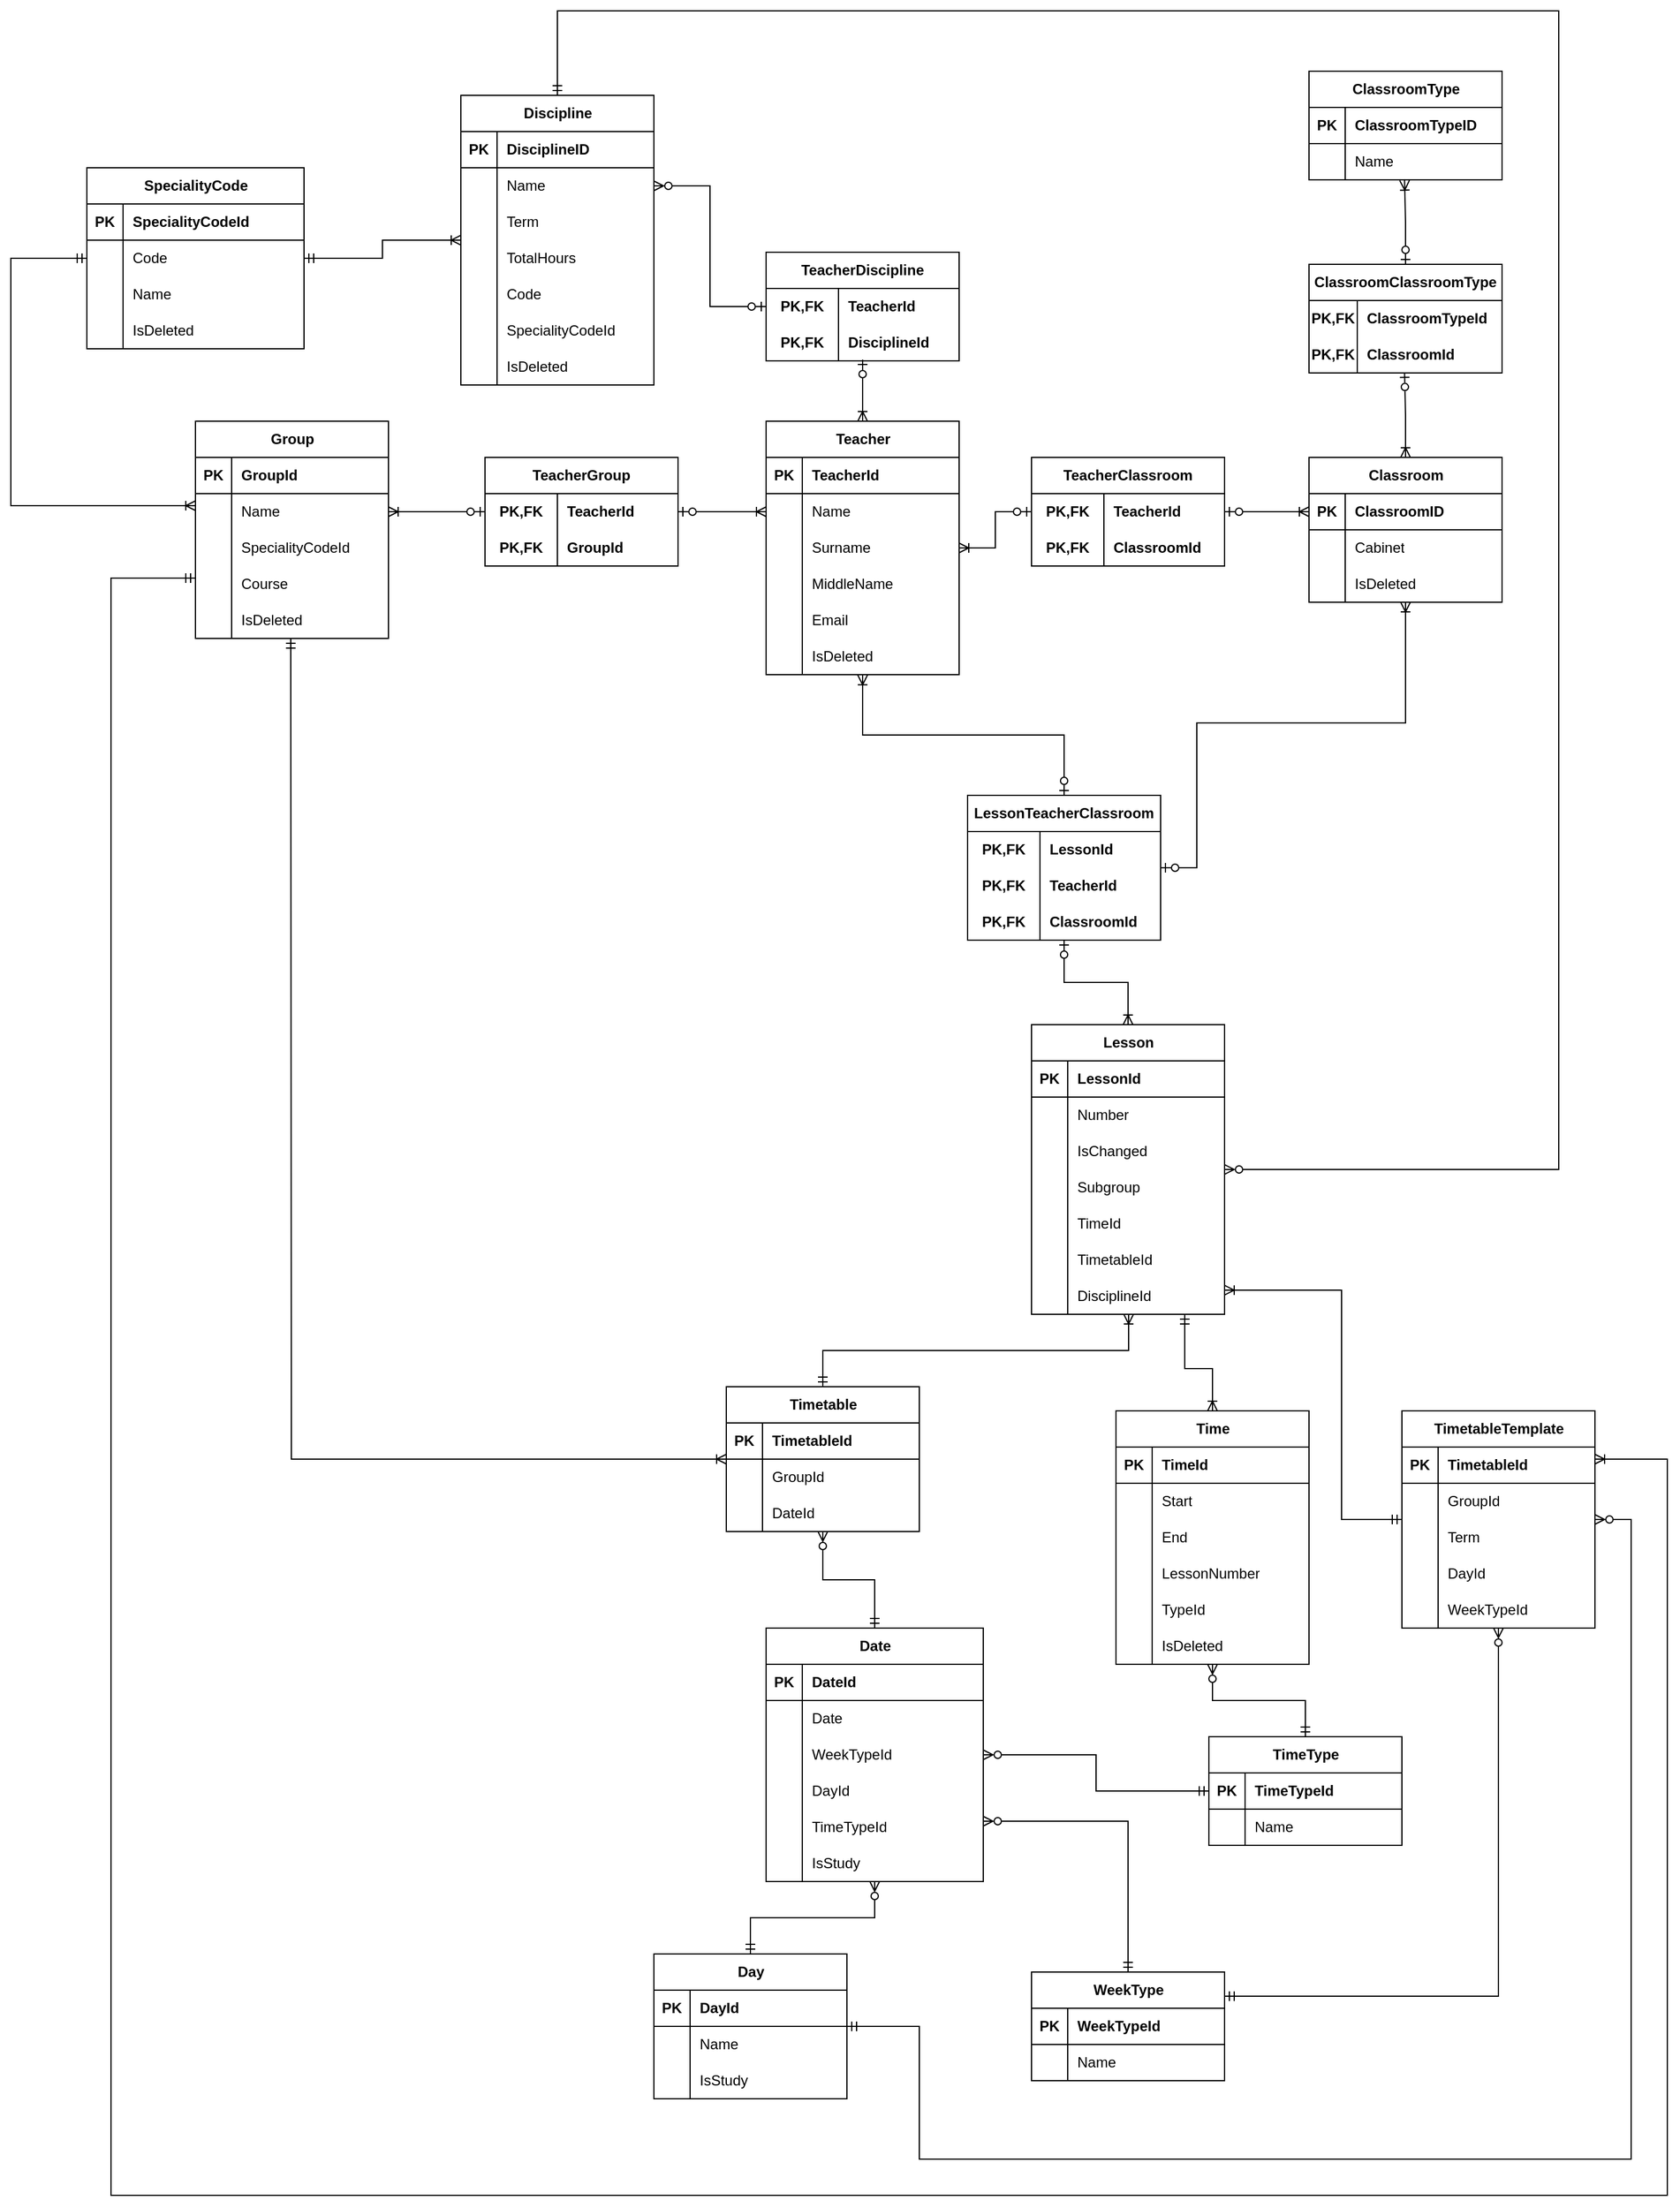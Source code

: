 <mxfile version="21.1.4" type="device">
  <diagram name="Страница 1" id="ih2dsHzXbpaVtFf266lo">
    <mxGraphModel dx="2933" dy="1980" grid="1" gridSize="10" guides="1" tooltips="1" connect="1" arrows="1" fold="1" page="1" pageScale="1" pageWidth="827" pageHeight="1169" math="0" shadow="0">
      <root>
        <mxCell id="0" />
        <mxCell id="1" parent="0" />
        <mxCell id="JVLUQ8FXssf4V__cQeZE-125" value="Group" style="shape=table;startSize=30;container=1;collapsible=1;childLayout=tableLayout;fixedRows=1;rowLines=0;fontStyle=1;align=center;resizeLast=1;html=1;" parent="1" vertex="1">
          <mxGeometry x="-680" y="140" width="160" height="180" as="geometry" />
        </mxCell>
        <mxCell id="JVLUQ8FXssf4V__cQeZE-126" value="" style="shape=tableRow;horizontal=0;startSize=0;swimlaneHead=0;swimlaneBody=0;fillColor=none;collapsible=0;dropTarget=0;points=[[0,0.5],[1,0.5]];portConstraint=eastwest;top=0;left=0;right=0;bottom=1;" parent="JVLUQ8FXssf4V__cQeZE-125" vertex="1">
          <mxGeometry y="30" width="160" height="30" as="geometry" />
        </mxCell>
        <mxCell id="JVLUQ8FXssf4V__cQeZE-127" value="PK" style="shape=partialRectangle;connectable=0;fillColor=none;top=0;left=0;bottom=0;right=0;fontStyle=1;overflow=hidden;whiteSpace=wrap;html=1;" parent="JVLUQ8FXssf4V__cQeZE-126" vertex="1">
          <mxGeometry width="30" height="30" as="geometry">
            <mxRectangle width="30" height="30" as="alternateBounds" />
          </mxGeometry>
        </mxCell>
        <mxCell id="JVLUQ8FXssf4V__cQeZE-128" value="GroupId" style="shape=partialRectangle;connectable=0;fillColor=none;top=0;left=0;bottom=0;right=0;align=left;spacingLeft=6;fontStyle=1;overflow=hidden;whiteSpace=wrap;html=1;strokeColor=default;" parent="JVLUQ8FXssf4V__cQeZE-126" vertex="1">
          <mxGeometry x="30" width="130" height="30" as="geometry">
            <mxRectangle width="130" height="30" as="alternateBounds" />
          </mxGeometry>
        </mxCell>
        <mxCell id="JVLUQ8FXssf4V__cQeZE-129" value="" style="shape=tableRow;horizontal=0;startSize=0;swimlaneHead=0;swimlaneBody=0;fillColor=none;collapsible=0;dropTarget=0;points=[[0,0.5],[1,0.5]];portConstraint=eastwest;top=0;left=0;right=0;bottom=0;" parent="JVLUQ8FXssf4V__cQeZE-125" vertex="1">
          <mxGeometry y="60" width="160" height="30" as="geometry" />
        </mxCell>
        <mxCell id="JVLUQ8FXssf4V__cQeZE-130" value="" style="shape=partialRectangle;connectable=0;fillColor=none;top=0;left=0;bottom=0;right=0;editable=1;overflow=hidden;whiteSpace=wrap;html=1;" parent="JVLUQ8FXssf4V__cQeZE-129" vertex="1">
          <mxGeometry width="30" height="30" as="geometry">
            <mxRectangle width="30" height="30" as="alternateBounds" />
          </mxGeometry>
        </mxCell>
        <mxCell id="JVLUQ8FXssf4V__cQeZE-131" value="Name" style="shape=partialRectangle;connectable=0;fillColor=none;top=0;left=0;bottom=0;right=0;align=left;spacingLeft=6;overflow=hidden;whiteSpace=wrap;html=1;" parent="JVLUQ8FXssf4V__cQeZE-129" vertex="1">
          <mxGeometry x="30" width="130" height="30" as="geometry">
            <mxRectangle width="130" height="30" as="alternateBounds" />
          </mxGeometry>
        </mxCell>
        <mxCell id="JVLUQ8FXssf4V__cQeZE-132" value="" style="shape=tableRow;horizontal=0;startSize=0;swimlaneHead=0;swimlaneBody=0;fillColor=none;collapsible=0;dropTarget=0;points=[[0,0.5],[1,0.5]];portConstraint=eastwest;top=0;left=0;right=0;bottom=0;" parent="JVLUQ8FXssf4V__cQeZE-125" vertex="1">
          <mxGeometry y="90" width="160" height="30" as="geometry" />
        </mxCell>
        <mxCell id="JVLUQ8FXssf4V__cQeZE-133" value="" style="shape=partialRectangle;connectable=0;fillColor=none;top=0;left=0;bottom=0;right=0;editable=1;overflow=hidden;whiteSpace=wrap;html=1;" parent="JVLUQ8FXssf4V__cQeZE-132" vertex="1">
          <mxGeometry width="30" height="30" as="geometry">
            <mxRectangle width="30" height="30" as="alternateBounds" />
          </mxGeometry>
        </mxCell>
        <mxCell id="JVLUQ8FXssf4V__cQeZE-134" value="SpecialityCodeId" style="shape=partialRectangle;connectable=0;fillColor=none;top=0;left=0;bottom=0;right=0;align=left;spacingLeft=6;overflow=hidden;whiteSpace=wrap;html=1;" parent="JVLUQ8FXssf4V__cQeZE-132" vertex="1">
          <mxGeometry x="30" width="130" height="30" as="geometry">
            <mxRectangle width="130" height="30" as="alternateBounds" />
          </mxGeometry>
        </mxCell>
        <mxCell id="JVLUQ8FXssf4V__cQeZE-135" value="" style="shape=tableRow;horizontal=0;startSize=0;swimlaneHead=0;swimlaneBody=0;fillColor=none;collapsible=0;dropTarget=0;points=[[0,0.5],[1,0.5]];portConstraint=eastwest;top=0;left=0;right=0;bottom=0;" parent="JVLUQ8FXssf4V__cQeZE-125" vertex="1">
          <mxGeometry y="120" width="160" height="30" as="geometry" />
        </mxCell>
        <mxCell id="JVLUQ8FXssf4V__cQeZE-136" value="" style="shape=partialRectangle;connectable=0;fillColor=none;top=0;left=0;bottom=0;right=0;editable=1;overflow=hidden;whiteSpace=wrap;html=1;" parent="JVLUQ8FXssf4V__cQeZE-135" vertex="1">
          <mxGeometry width="30" height="30" as="geometry">
            <mxRectangle width="30" height="30" as="alternateBounds" />
          </mxGeometry>
        </mxCell>
        <mxCell id="JVLUQ8FXssf4V__cQeZE-137" value="Course" style="shape=partialRectangle;connectable=0;fillColor=none;top=0;left=0;bottom=0;right=0;align=left;spacingLeft=6;overflow=hidden;whiteSpace=wrap;html=1;" parent="JVLUQ8FXssf4V__cQeZE-135" vertex="1">
          <mxGeometry x="30" width="130" height="30" as="geometry">
            <mxRectangle width="130" height="30" as="alternateBounds" />
          </mxGeometry>
        </mxCell>
        <mxCell id="GQDi_nHEekcj9IvnSgHf-136" style="shape=tableRow;horizontal=0;startSize=0;swimlaneHead=0;swimlaneBody=0;fillColor=none;collapsible=0;dropTarget=0;points=[[0,0.5],[1,0.5]];portConstraint=eastwest;top=0;left=0;right=0;bottom=0;" parent="JVLUQ8FXssf4V__cQeZE-125" vertex="1">
          <mxGeometry y="150" width="160" height="30" as="geometry" />
        </mxCell>
        <mxCell id="GQDi_nHEekcj9IvnSgHf-137" style="shape=partialRectangle;connectable=0;fillColor=none;top=0;left=0;bottom=0;right=0;editable=1;overflow=hidden;whiteSpace=wrap;html=1;" parent="GQDi_nHEekcj9IvnSgHf-136" vertex="1">
          <mxGeometry width="30" height="30" as="geometry">
            <mxRectangle width="30" height="30" as="alternateBounds" />
          </mxGeometry>
        </mxCell>
        <mxCell id="GQDi_nHEekcj9IvnSgHf-138" value="IsDeleted" style="shape=partialRectangle;connectable=0;fillColor=none;top=0;left=0;bottom=0;right=0;align=left;spacingLeft=6;overflow=hidden;whiteSpace=wrap;html=1;" parent="GQDi_nHEekcj9IvnSgHf-136" vertex="1">
          <mxGeometry x="30" width="130" height="30" as="geometry">
            <mxRectangle width="130" height="30" as="alternateBounds" />
          </mxGeometry>
        </mxCell>
        <mxCell id="JVLUQ8FXssf4V__cQeZE-138" value="TeacherGroup" style="shape=table;startSize=30;container=1;collapsible=1;childLayout=tableLayout;fixedRows=1;rowLines=0;fontStyle=1;align=center;resizeLast=1;html=1;whiteSpace=wrap;" parent="1" vertex="1">
          <mxGeometry x="-440" y="170" width="160" height="90" as="geometry" />
        </mxCell>
        <mxCell id="JVLUQ8FXssf4V__cQeZE-139" value="" style="shape=tableRow;horizontal=0;startSize=0;swimlaneHead=0;swimlaneBody=0;fillColor=none;collapsible=0;dropTarget=0;points=[[0,0.5],[1,0.5]];portConstraint=eastwest;top=0;left=0;right=0;bottom=0;html=1;" parent="JVLUQ8FXssf4V__cQeZE-138" vertex="1">
          <mxGeometry y="30" width="160" height="30" as="geometry" />
        </mxCell>
        <mxCell id="JVLUQ8FXssf4V__cQeZE-140" value="PK,FK" style="shape=partialRectangle;connectable=0;fillColor=none;top=0;left=0;bottom=0;right=0;fontStyle=1;overflow=hidden;html=1;whiteSpace=wrap;" parent="JVLUQ8FXssf4V__cQeZE-139" vertex="1">
          <mxGeometry width="60.0" height="30" as="geometry">
            <mxRectangle width="60.0" height="30" as="alternateBounds" />
          </mxGeometry>
        </mxCell>
        <mxCell id="JVLUQ8FXssf4V__cQeZE-141" value="TeacherId" style="shape=partialRectangle;connectable=0;fillColor=none;top=0;left=0;bottom=0;right=0;align=left;spacingLeft=6;fontStyle=1;overflow=hidden;html=1;whiteSpace=wrap;" parent="JVLUQ8FXssf4V__cQeZE-139" vertex="1">
          <mxGeometry x="60.0" width="100.0" height="30" as="geometry">
            <mxRectangle width="100.0" height="30" as="alternateBounds" />
          </mxGeometry>
        </mxCell>
        <mxCell id="JVLUQ8FXssf4V__cQeZE-142" value="" style="shape=tableRow;horizontal=0;startSize=0;swimlaneHead=0;swimlaneBody=0;fillColor=none;collapsible=0;dropTarget=0;points=[[0,0.5],[1,0.5]];portConstraint=eastwest;top=0;left=0;right=0;bottom=1;html=1;" parent="JVLUQ8FXssf4V__cQeZE-138" vertex="1">
          <mxGeometry y="60" width="160" height="30" as="geometry" />
        </mxCell>
        <mxCell id="JVLUQ8FXssf4V__cQeZE-143" value="PK,FK" style="shape=partialRectangle;connectable=0;fillColor=none;top=0;left=0;bottom=0;right=0;fontStyle=1;overflow=hidden;html=1;whiteSpace=wrap;" parent="JVLUQ8FXssf4V__cQeZE-142" vertex="1">
          <mxGeometry width="60.0" height="30" as="geometry">
            <mxRectangle width="60.0" height="30" as="alternateBounds" />
          </mxGeometry>
        </mxCell>
        <mxCell id="JVLUQ8FXssf4V__cQeZE-144" value="GroupId" style="shape=partialRectangle;connectable=0;fillColor=none;top=0;left=0;bottom=0;right=0;align=left;spacingLeft=6;fontStyle=1;overflow=hidden;html=1;whiteSpace=wrap;" parent="JVLUQ8FXssf4V__cQeZE-142" vertex="1">
          <mxGeometry x="60.0" width="100.0" height="30" as="geometry">
            <mxRectangle width="100.0" height="30" as="alternateBounds" />
          </mxGeometry>
        </mxCell>
        <mxCell id="JVLUQ8FXssf4V__cQeZE-180" style="edgeStyle=orthogonalEdgeStyle;rounded=0;orthogonalLoop=1;jettySize=auto;html=1;exitX=0.5;exitY=0;exitDx=0;exitDy=0;entryX=0.5;entryY=0.967;entryDx=0;entryDy=0;entryPerimeter=0;endArrow=ERzeroToOne;endFill=0;startArrow=ERoneToMany;startFill=0;" parent="1" source="JVLUQ8FXssf4V__cQeZE-145" target="JVLUQ8FXssf4V__cQeZE-162" edge="1">
          <mxGeometry relative="1" as="geometry" />
        </mxCell>
        <mxCell id="JVLUQ8FXssf4V__cQeZE-145" value="&lt;span style=&quot;background-color: rgb(255, 255, 255);&quot;&gt;Teacher&lt;/span&gt;" style="shape=table;startSize=30;container=1;collapsible=1;childLayout=tableLayout;fixedRows=1;rowLines=0;fontStyle=1;align=center;resizeLast=1;html=1;" parent="1" vertex="1">
          <mxGeometry x="-207" y="140" width="160" height="210" as="geometry" />
        </mxCell>
        <mxCell id="JVLUQ8FXssf4V__cQeZE-146" value="" style="shape=tableRow;horizontal=0;startSize=0;swimlaneHead=0;swimlaneBody=0;fillColor=none;collapsible=0;dropTarget=0;points=[[0,0.5],[1,0.5]];portConstraint=eastwest;top=0;left=0;right=0;bottom=1;" parent="JVLUQ8FXssf4V__cQeZE-145" vertex="1">
          <mxGeometry y="30" width="160" height="30" as="geometry" />
        </mxCell>
        <mxCell id="JVLUQ8FXssf4V__cQeZE-147" value="PK" style="shape=partialRectangle;connectable=0;fillColor=none;top=0;left=0;bottom=0;right=0;fontStyle=1;overflow=hidden;whiteSpace=wrap;html=1;" parent="JVLUQ8FXssf4V__cQeZE-146" vertex="1">
          <mxGeometry width="30" height="30" as="geometry">
            <mxRectangle width="30" height="30" as="alternateBounds" />
          </mxGeometry>
        </mxCell>
        <mxCell id="JVLUQ8FXssf4V__cQeZE-148" value="TeacherId" style="shape=partialRectangle;connectable=0;fillColor=none;top=0;left=0;bottom=0;right=0;align=left;spacingLeft=6;fontStyle=1;overflow=hidden;whiteSpace=wrap;html=1;" parent="JVLUQ8FXssf4V__cQeZE-146" vertex="1">
          <mxGeometry x="30" width="130" height="30" as="geometry">
            <mxRectangle width="130" height="30" as="alternateBounds" />
          </mxGeometry>
        </mxCell>
        <mxCell id="JVLUQ8FXssf4V__cQeZE-149" value="" style="shape=tableRow;horizontal=0;startSize=0;swimlaneHead=0;swimlaneBody=0;fillColor=none;collapsible=0;dropTarget=0;points=[[0,0.5],[1,0.5]];portConstraint=eastwest;top=0;left=0;right=0;bottom=0;" parent="JVLUQ8FXssf4V__cQeZE-145" vertex="1">
          <mxGeometry y="60" width="160" height="30" as="geometry" />
        </mxCell>
        <mxCell id="JVLUQ8FXssf4V__cQeZE-150" value="" style="shape=partialRectangle;connectable=0;fillColor=none;top=0;left=0;bottom=0;right=0;editable=1;overflow=hidden;whiteSpace=wrap;html=1;" parent="JVLUQ8FXssf4V__cQeZE-149" vertex="1">
          <mxGeometry width="30" height="30" as="geometry">
            <mxRectangle width="30" height="30" as="alternateBounds" />
          </mxGeometry>
        </mxCell>
        <mxCell id="JVLUQ8FXssf4V__cQeZE-151" value="Name" style="shape=partialRectangle;connectable=0;fillColor=none;top=0;left=0;bottom=0;right=0;align=left;spacingLeft=6;overflow=hidden;whiteSpace=wrap;html=1;" parent="JVLUQ8FXssf4V__cQeZE-149" vertex="1">
          <mxGeometry x="30" width="130" height="30" as="geometry">
            <mxRectangle width="130" height="30" as="alternateBounds" />
          </mxGeometry>
        </mxCell>
        <mxCell id="JVLUQ8FXssf4V__cQeZE-152" value="" style="shape=tableRow;horizontal=0;startSize=0;swimlaneHead=0;swimlaneBody=0;fillColor=none;collapsible=0;dropTarget=0;points=[[0,0.5],[1,0.5]];portConstraint=eastwest;top=0;left=0;right=0;bottom=0;" parent="JVLUQ8FXssf4V__cQeZE-145" vertex="1">
          <mxGeometry y="90" width="160" height="30" as="geometry" />
        </mxCell>
        <mxCell id="JVLUQ8FXssf4V__cQeZE-153" value="" style="shape=partialRectangle;connectable=0;fillColor=none;top=0;left=0;bottom=0;right=0;editable=1;overflow=hidden;whiteSpace=wrap;html=1;" parent="JVLUQ8FXssf4V__cQeZE-152" vertex="1">
          <mxGeometry width="30" height="30" as="geometry">
            <mxRectangle width="30" height="30" as="alternateBounds" />
          </mxGeometry>
        </mxCell>
        <mxCell id="JVLUQ8FXssf4V__cQeZE-154" value="Surname" style="shape=partialRectangle;connectable=0;fillColor=none;top=0;left=0;bottom=0;right=0;align=left;spacingLeft=6;overflow=hidden;whiteSpace=wrap;html=1;" parent="JVLUQ8FXssf4V__cQeZE-152" vertex="1">
          <mxGeometry x="30" width="130" height="30" as="geometry">
            <mxRectangle width="130" height="30" as="alternateBounds" />
          </mxGeometry>
        </mxCell>
        <mxCell id="JVLUQ8FXssf4V__cQeZE-155" value="" style="shape=tableRow;horizontal=0;startSize=0;swimlaneHead=0;swimlaneBody=0;fillColor=none;collapsible=0;dropTarget=0;points=[[0,0.5],[1,0.5]];portConstraint=eastwest;top=0;left=0;right=0;bottom=0;" parent="JVLUQ8FXssf4V__cQeZE-145" vertex="1">
          <mxGeometry y="120" width="160" height="30" as="geometry" />
        </mxCell>
        <mxCell id="JVLUQ8FXssf4V__cQeZE-156" value="" style="shape=partialRectangle;connectable=0;fillColor=none;top=0;left=0;bottom=0;right=0;editable=1;overflow=hidden;whiteSpace=wrap;html=1;" parent="JVLUQ8FXssf4V__cQeZE-155" vertex="1">
          <mxGeometry width="30" height="30" as="geometry">
            <mxRectangle width="30" height="30" as="alternateBounds" />
          </mxGeometry>
        </mxCell>
        <mxCell id="JVLUQ8FXssf4V__cQeZE-157" value="MiddleName" style="shape=partialRectangle;connectable=0;fillColor=none;top=0;left=0;bottom=0;right=0;align=left;spacingLeft=6;overflow=hidden;whiteSpace=wrap;html=1;" parent="JVLUQ8FXssf4V__cQeZE-155" vertex="1">
          <mxGeometry x="30" width="130" height="30" as="geometry">
            <mxRectangle width="130" height="30" as="alternateBounds" />
          </mxGeometry>
        </mxCell>
        <mxCell id="4pLNg4SOU7R0GWSCgt-n-1" style="shape=tableRow;horizontal=0;startSize=0;swimlaneHead=0;swimlaneBody=0;fillColor=none;collapsible=0;dropTarget=0;points=[[0,0.5],[1,0.5]];portConstraint=eastwest;top=0;left=0;right=0;bottom=0;" vertex="1" parent="JVLUQ8FXssf4V__cQeZE-145">
          <mxGeometry y="150" width="160" height="30" as="geometry" />
        </mxCell>
        <mxCell id="4pLNg4SOU7R0GWSCgt-n-2" style="shape=partialRectangle;connectable=0;fillColor=none;top=0;left=0;bottom=0;right=0;editable=1;overflow=hidden;whiteSpace=wrap;html=1;" vertex="1" parent="4pLNg4SOU7R0GWSCgt-n-1">
          <mxGeometry width="30" height="30" as="geometry">
            <mxRectangle width="30" height="30" as="alternateBounds" />
          </mxGeometry>
        </mxCell>
        <mxCell id="4pLNg4SOU7R0GWSCgt-n-3" value="Email" style="shape=partialRectangle;connectable=0;fillColor=none;top=0;left=0;bottom=0;right=0;align=left;spacingLeft=6;overflow=hidden;whiteSpace=wrap;html=1;" vertex="1" parent="4pLNg4SOU7R0GWSCgt-n-1">
          <mxGeometry x="30" width="130" height="30" as="geometry">
            <mxRectangle width="130" height="30" as="alternateBounds" />
          </mxGeometry>
        </mxCell>
        <mxCell id="GQDi_nHEekcj9IvnSgHf-130" style="shape=tableRow;horizontal=0;startSize=0;swimlaneHead=0;swimlaneBody=0;fillColor=none;collapsible=0;dropTarget=0;points=[[0,0.5],[1,0.5]];portConstraint=eastwest;top=0;left=0;right=0;bottom=0;" parent="JVLUQ8FXssf4V__cQeZE-145" vertex="1">
          <mxGeometry y="180" width="160" height="30" as="geometry" />
        </mxCell>
        <mxCell id="GQDi_nHEekcj9IvnSgHf-131" style="shape=partialRectangle;connectable=0;fillColor=none;top=0;left=0;bottom=0;right=0;editable=1;overflow=hidden;whiteSpace=wrap;html=1;" parent="GQDi_nHEekcj9IvnSgHf-130" vertex="1">
          <mxGeometry width="30" height="30" as="geometry">
            <mxRectangle width="30" height="30" as="alternateBounds" />
          </mxGeometry>
        </mxCell>
        <mxCell id="GQDi_nHEekcj9IvnSgHf-132" value="IsDeleted" style="shape=partialRectangle;connectable=0;fillColor=none;top=0;left=0;bottom=0;right=0;align=left;spacingLeft=6;overflow=hidden;whiteSpace=wrap;html=1;" parent="GQDi_nHEekcj9IvnSgHf-130" vertex="1">
          <mxGeometry x="30" width="130" height="30" as="geometry">
            <mxRectangle width="130" height="30" as="alternateBounds" />
          </mxGeometry>
        </mxCell>
        <mxCell id="JVLUQ8FXssf4V__cQeZE-158" value="TeacherDiscipline" style="shape=table;startSize=30;container=1;collapsible=1;childLayout=tableLayout;fixedRows=1;rowLines=0;fontStyle=1;align=center;resizeLast=1;html=1;whiteSpace=wrap;" parent="1" vertex="1">
          <mxGeometry x="-207" width="160" height="90" as="geometry" />
        </mxCell>
        <mxCell id="JVLUQ8FXssf4V__cQeZE-159" value="" style="shape=tableRow;horizontal=0;startSize=0;swimlaneHead=0;swimlaneBody=0;fillColor=none;collapsible=0;dropTarget=0;points=[[0,0.5],[1,0.5]];portConstraint=eastwest;top=0;left=0;right=0;bottom=0;html=1;" parent="JVLUQ8FXssf4V__cQeZE-158" vertex="1">
          <mxGeometry y="30" width="160" height="30" as="geometry" />
        </mxCell>
        <mxCell id="JVLUQ8FXssf4V__cQeZE-160" value="PK,FK" style="shape=partialRectangle;connectable=0;fillColor=none;top=0;left=0;bottom=0;right=0;fontStyle=1;overflow=hidden;html=1;whiteSpace=wrap;" parent="JVLUQ8FXssf4V__cQeZE-159" vertex="1">
          <mxGeometry width="60.0" height="30" as="geometry">
            <mxRectangle width="60.0" height="30" as="alternateBounds" />
          </mxGeometry>
        </mxCell>
        <mxCell id="JVLUQ8FXssf4V__cQeZE-161" value="TeacherId" style="shape=partialRectangle;connectable=0;fillColor=none;top=0;left=0;bottom=0;right=0;align=left;spacingLeft=6;fontStyle=1;overflow=hidden;html=1;whiteSpace=wrap;" parent="JVLUQ8FXssf4V__cQeZE-159" vertex="1">
          <mxGeometry x="60.0" width="100.0" height="30" as="geometry">
            <mxRectangle width="100.0" height="30" as="alternateBounds" />
          </mxGeometry>
        </mxCell>
        <mxCell id="JVLUQ8FXssf4V__cQeZE-162" value="" style="shape=tableRow;horizontal=0;startSize=0;swimlaneHead=0;swimlaneBody=0;fillColor=none;collapsible=0;dropTarget=0;points=[[0,0.5],[1,0.5]];portConstraint=eastwest;top=0;left=0;right=0;bottom=1;html=1;" parent="JVLUQ8FXssf4V__cQeZE-158" vertex="1">
          <mxGeometry y="60" width="160" height="30" as="geometry" />
        </mxCell>
        <mxCell id="JVLUQ8FXssf4V__cQeZE-163" value="PK,FK" style="shape=partialRectangle;connectable=0;fillColor=none;top=0;left=0;bottom=0;right=0;fontStyle=1;overflow=hidden;html=1;whiteSpace=wrap;" parent="JVLUQ8FXssf4V__cQeZE-162" vertex="1">
          <mxGeometry width="60.0" height="30" as="geometry">
            <mxRectangle width="60.0" height="30" as="alternateBounds" />
          </mxGeometry>
        </mxCell>
        <mxCell id="JVLUQ8FXssf4V__cQeZE-164" value="DisciplineId" style="shape=partialRectangle;connectable=0;fillColor=none;top=0;left=0;bottom=0;right=0;align=left;spacingLeft=6;fontStyle=1;overflow=hidden;html=1;whiteSpace=wrap;" parent="JVLUQ8FXssf4V__cQeZE-162" vertex="1">
          <mxGeometry x="60.0" width="100.0" height="30" as="geometry">
            <mxRectangle width="100.0" height="30" as="alternateBounds" />
          </mxGeometry>
        </mxCell>
        <mxCell id="JVLUQ8FXssf4V__cQeZE-165" value="Discipline" style="shape=table;startSize=30;container=1;collapsible=1;childLayout=tableLayout;fixedRows=1;rowLines=0;fontStyle=1;align=center;resizeLast=1;html=1;" parent="1" vertex="1">
          <mxGeometry x="-460" y="-130" width="160" height="240" as="geometry" />
        </mxCell>
        <mxCell id="JVLUQ8FXssf4V__cQeZE-166" value="" style="shape=tableRow;horizontal=0;startSize=0;swimlaneHead=0;swimlaneBody=0;fillColor=none;collapsible=0;dropTarget=0;points=[[0,0.5],[1,0.5]];portConstraint=eastwest;top=0;left=0;right=0;bottom=1;" parent="JVLUQ8FXssf4V__cQeZE-165" vertex="1">
          <mxGeometry y="30" width="160" height="30" as="geometry" />
        </mxCell>
        <mxCell id="JVLUQ8FXssf4V__cQeZE-167" value="PK" style="shape=partialRectangle;connectable=0;fillColor=none;top=0;left=0;bottom=0;right=0;fontStyle=1;overflow=hidden;whiteSpace=wrap;html=1;" parent="JVLUQ8FXssf4V__cQeZE-166" vertex="1">
          <mxGeometry width="30" height="30" as="geometry">
            <mxRectangle width="30" height="30" as="alternateBounds" />
          </mxGeometry>
        </mxCell>
        <mxCell id="JVLUQ8FXssf4V__cQeZE-168" value="DisciplineID" style="shape=partialRectangle;connectable=0;fillColor=none;top=0;left=0;bottom=0;right=0;align=left;spacingLeft=6;fontStyle=1;overflow=hidden;whiteSpace=wrap;html=1;" parent="JVLUQ8FXssf4V__cQeZE-166" vertex="1">
          <mxGeometry x="30" width="130" height="30" as="geometry">
            <mxRectangle width="130" height="30" as="alternateBounds" />
          </mxGeometry>
        </mxCell>
        <mxCell id="JVLUQ8FXssf4V__cQeZE-169" value="" style="shape=tableRow;horizontal=0;startSize=0;swimlaneHead=0;swimlaneBody=0;fillColor=none;collapsible=0;dropTarget=0;points=[[0,0.5],[1,0.5]];portConstraint=eastwest;top=0;left=0;right=0;bottom=0;" parent="JVLUQ8FXssf4V__cQeZE-165" vertex="1">
          <mxGeometry y="60" width="160" height="30" as="geometry" />
        </mxCell>
        <mxCell id="JVLUQ8FXssf4V__cQeZE-170" value="" style="shape=partialRectangle;connectable=0;fillColor=none;top=0;left=0;bottom=0;right=0;editable=1;overflow=hidden;whiteSpace=wrap;html=1;" parent="JVLUQ8FXssf4V__cQeZE-169" vertex="1">
          <mxGeometry width="30" height="30" as="geometry">
            <mxRectangle width="30" height="30" as="alternateBounds" />
          </mxGeometry>
        </mxCell>
        <mxCell id="JVLUQ8FXssf4V__cQeZE-171" value="Name" style="shape=partialRectangle;connectable=0;fillColor=none;top=0;left=0;bottom=0;right=0;align=left;spacingLeft=6;overflow=hidden;whiteSpace=wrap;html=1;" parent="JVLUQ8FXssf4V__cQeZE-169" vertex="1">
          <mxGeometry x="30" width="130" height="30" as="geometry">
            <mxRectangle width="130" height="30" as="alternateBounds" />
          </mxGeometry>
        </mxCell>
        <mxCell id="4pLNg4SOU7R0GWSCgt-n-50" style="shape=tableRow;horizontal=0;startSize=0;swimlaneHead=0;swimlaneBody=0;fillColor=none;collapsible=0;dropTarget=0;points=[[0,0.5],[1,0.5]];portConstraint=eastwest;top=0;left=0;right=0;bottom=0;" vertex="1" parent="JVLUQ8FXssf4V__cQeZE-165">
          <mxGeometry y="90" width="160" height="30" as="geometry" />
        </mxCell>
        <mxCell id="4pLNg4SOU7R0GWSCgt-n-51" style="shape=partialRectangle;connectable=0;fillColor=none;top=0;left=0;bottom=0;right=0;editable=1;overflow=hidden;whiteSpace=wrap;html=1;" vertex="1" parent="4pLNg4SOU7R0GWSCgt-n-50">
          <mxGeometry width="30" height="30" as="geometry">
            <mxRectangle width="30" height="30" as="alternateBounds" />
          </mxGeometry>
        </mxCell>
        <mxCell id="4pLNg4SOU7R0GWSCgt-n-52" value="Term" style="shape=partialRectangle;connectable=0;fillColor=none;top=0;left=0;bottom=0;right=0;align=left;spacingLeft=6;overflow=hidden;whiteSpace=wrap;html=1;" vertex="1" parent="4pLNg4SOU7R0GWSCgt-n-50">
          <mxGeometry x="30" width="130" height="30" as="geometry">
            <mxRectangle width="130" height="30" as="alternateBounds" />
          </mxGeometry>
        </mxCell>
        <mxCell id="JVLUQ8FXssf4V__cQeZE-172" value="" style="shape=tableRow;horizontal=0;startSize=0;swimlaneHead=0;swimlaneBody=0;fillColor=none;collapsible=0;dropTarget=0;points=[[0,0.5],[1,0.5]];portConstraint=eastwest;top=0;left=0;right=0;bottom=0;" parent="JVLUQ8FXssf4V__cQeZE-165" vertex="1">
          <mxGeometry y="120" width="160" height="30" as="geometry" />
        </mxCell>
        <mxCell id="JVLUQ8FXssf4V__cQeZE-173" value="" style="shape=partialRectangle;connectable=0;fillColor=none;top=0;left=0;bottom=0;right=0;editable=1;overflow=hidden;whiteSpace=wrap;html=1;" parent="JVLUQ8FXssf4V__cQeZE-172" vertex="1">
          <mxGeometry width="30" height="30" as="geometry">
            <mxRectangle width="30" height="30" as="alternateBounds" />
          </mxGeometry>
        </mxCell>
        <mxCell id="JVLUQ8FXssf4V__cQeZE-174" value="TotalHours" style="shape=partialRectangle;connectable=0;fillColor=none;top=0;left=0;bottom=0;right=0;align=left;spacingLeft=6;overflow=hidden;whiteSpace=wrap;html=1;" parent="JVLUQ8FXssf4V__cQeZE-172" vertex="1">
          <mxGeometry x="30" width="130" height="30" as="geometry">
            <mxRectangle width="130" height="30" as="alternateBounds" />
          </mxGeometry>
        </mxCell>
        <mxCell id="4pLNg4SOU7R0GWSCgt-n-43" style="shape=tableRow;horizontal=0;startSize=0;swimlaneHead=0;swimlaneBody=0;fillColor=none;collapsible=0;dropTarget=0;points=[[0,0.5],[1,0.5]];portConstraint=eastwest;top=0;left=0;right=0;bottom=0;" vertex="1" parent="JVLUQ8FXssf4V__cQeZE-165">
          <mxGeometry y="150" width="160" height="30" as="geometry" />
        </mxCell>
        <mxCell id="4pLNg4SOU7R0GWSCgt-n-44" style="shape=partialRectangle;connectable=0;fillColor=none;top=0;left=0;bottom=0;right=0;editable=1;overflow=hidden;whiteSpace=wrap;html=1;" vertex="1" parent="4pLNg4SOU7R0GWSCgt-n-43">
          <mxGeometry width="30" height="30" as="geometry">
            <mxRectangle width="30" height="30" as="alternateBounds" />
          </mxGeometry>
        </mxCell>
        <mxCell id="4pLNg4SOU7R0GWSCgt-n-45" value="Code" style="shape=partialRectangle;connectable=0;fillColor=none;top=0;left=0;bottom=0;right=0;align=left;spacingLeft=6;overflow=hidden;whiteSpace=wrap;html=1;" vertex="1" parent="4pLNg4SOU7R0GWSCgt-n-43">
          <mxGeometry x="30" width="130" height="30" as="geometry">
            <mxRectangle width="130" height="30" as="alternateBounds" />
          </mxGeometry>
        </mxCell>
        <mxCell id="4pLNg4SOU7R0GWSCgt-n-47" style="shape=tableRow;horizontal=0;startSize=0;swimlaneHead=0;swimlaneBody=0;fillColor=none;collapsible=0;dropTarget=0;points=[[0,0.5],[1,0.5]];portConstraint=eastwest;top=0;left=0;right=0;bottom=0;" vertex="1" parent="JVLUQ8FXssf4V__cQeZE-165">
          <mxGeometry y="180" width="160" height="30" as="geometry" />
        </mxCell>
        <mxCell id="4pLNg4SOU7R0GWSCgt-n-48" style="shape=partialRectangle;connectable=0;fillColor=none;top=0;left=0;bottom=0;right=0;editable=1;overflow=hidden;whiteSpace=wrap;html=1;" vertex="1" parent="4pLNg4SOU7R0GWSCgt-n-47">
          <mxGeometry width="30" height="30" as="geometry">
            <mxRectangle width="30" height="30" as="alternateBounds" />
          </mxGeometry>
        </mxCell>
        <mxCell id="4pLNg4SOU7R0GWSCgt-n-49" value="SpecialityCodeId" style="shape=partialRectangle;connectable=0;fillColor=none;top=0;left=0;bottom=0;right=0;align=left;spacingLeft=6;overflow=hidden;whiteSpace=wrap;html=1;" vertex="1" parent="4pLNg4SOU7R0GWSCgt-n-47">
          <mxGeometry x="30" width="130" height="30" as="geometry">
            <mxRectangle width="130" height="30" as="alternateBounds" />
          </mxGeometry>
        </mxCell>
        <mxCell id="GQDi_nHEekcj9IvnSgHf-127" style="shape=tableRow;horizontal=0;startSize=0;swimlaneHead=0;swimlaneBody=0;fillColor=none;collapsible=0;dropTarget=0;points=[[0,0.5],[1,0.5]];portConstraint=eastwest;top=0;left=0;right=0;bottom=0;" parent="JVLUQ8FXssf4V__cQeZE-165" vertex="1">
          <mxGeometry y="210" width="160" height="30" as="geometry" />
        </mxCell>
        <mxCell id="GQDi_nHEekcj9IvnSgHf-128" style="shape=partialRectangle;connectable=0;fillColor=none;top=0;left=0;bottom=0;right=0;editable=1;overflow=hidden;whiteSpace=wrap;html=1;" parent="GQDi_nHEekcj9IvnSgHf-127" vertex="1">
          <mxGeometry width="30" height="30" as="geometry">
            <mxRectangle width="30" height="30" as="alternateBounds" />
          </mxGeometry>
        </mxCell>
        <mxCell id="GQDi_nHEekcj9IvnSgHf-129" value="IsDeleted" style="shape=partialRectangle;connectable=0;fillColor=none;top=0;left=0;bottom=0;right=0;align=left;spacingLeft=6;overflow=hidden;whiteSpace=wrap;html=1;" parent="GQDi_nHEekcj9IvnSgHf-127" vertex="1">
          <mxGeometry x="30" width="130" height="30" as="geometry">
            <mxRectangle width="130" height="30" as="alternateBounds" />
          </mxGeometry>
        </mxCell>
        <mxCell id="JVLUQ8FXssf4V__cQeZE-179" style="edgeStyle=orthogonalEdgeStyle;rounded=0;orthogonalLoop=1;jettySize=auto;html=1;exitX=0;exitY=0.5;exitDx=0;exitDy=0;entryX=1;entryY=0.5;entryDx=0;entryDy=0;endArrow=ERzeroToMany;endFill=0;startArrow=ERzeroToOne;startFill=0;" parent="1" source="JVLUQ8FXssf4V__cQeZE-159" target="JVLUQ8FXssf4V__cQeZE-169" edge="1">
          <mxGeometry relative="1" as="geometry" />
        </mxCell>
        <mxCell id="JVLUQ8FXssf4V__cQeZE-181" style="edgeStyle=orthogonalEdgeStyle;rounded=0;orthogonalLoop=1;jettySize=auto;html=1;exitX=0;exitY=0.5;exitDx=0;exitDy=0;entryX=1;entryY=0.5;entryDx=0;entryDy=0;endArrow=ERzeroToOne;endFill=0;startArrow=ERoneToMany;startFill=0;" parent="1" source="JVLUQ8FXssf4V__cQeZE-149" target="JVLUQ8FXssf4V__cQeZE-139" edge="1">
          <mxGeometry relative="1" as="geometry" />
        </mxCell>
        <mxCell id="JVLUQ8FXssf4V__cQeZE-182" style="edgeStyle=orthogonalEdgeStyle;rounded=0;orthogonalLoop=1;jettySize=auto;html=1;exitX=1;exitY=0.5;exitDx=0;exitDy=0;entryX=0;entryY=0.5;entryDx=0;entryDy=0;endArrow=ERzeroToOne;endFill=0;startArrow=ERoneToMany;startFill=0;" parent="1" source="JVLUQ8FXssf4V__cQeZE-129" target="JVLUQ8FXssf4V__cQeZE-139" edge="1">
          <mxGeometry relative="1" as="geometry" />
        </mxCell>
        <mxCell id="JVLUQ8FXssf4V__cQeZE-184" value="TeacherClassroom" style="shape=table;startSize=30;container=1;collapsible=1;childLayout=tableLayout;fixedRows=1;rowLines=0;fontStyle=1;align=center;resizeLast=1;html=1;whiteSpace=wrap;" parent="1" vertex="1">
          <mxGeometry x="13" y="170" width="160" height="90" as="geometry" />
        </mxCell>
        <mxCell id="JVLUQ8FXssf4V__cQeZE-185" value="" style="shape=tableRow;horizontal=0;startSize=0;swimlaneHead=0;swimlaneBody=0;fillColor=none;collapsible=0;dropTarget=0;points=[[0,0.5],[1,0.5]];portConstraint=eastwest;top=0;left=0;right=0;bottom=0;html=1;" parent="JVLUQ8FXssf4V__cQeZE-184" vertex="1">
          <mxGeometry y="30" width="160" height="30" as="geometry" />
        </mxCell>
        <mxCell id="JVLUQ8FXssf4V__cQeZE-186" value="PK,FK" style="shape=partialRectangle;connectable=0;fillColor=none;top=0;left=0;bottom=0;right=0;fontStyle=1;overflow=hidden;html=1;whiteSpace=wrap;" parent="JVLUQ8FXssf4V__cQeZE-185" vertex="1">
          <mxGeometry width="60.0" height="30" as="geometry">
            <mxRectangle width="60.0" height="30" as="alternateBounds" />
          </mxGeometry>
        </mxCell>
        <mxCell id="JVLUQ8FXssf4V__cQeZE-187" value="TeacherId" style="shape=partialRectangle;connectable=0;fillColor=none;top=0;left=0;bottom=0;right=0;align=left;spacingLeft=6;fontStyle=1;overflow=hidden;html=1;whiteSpace=wrap;" parent="JVLUQ8FXssf4V__cQeZE-185" vertex="1">
          <mxGeometry x="60.0" width="100.0" height="30" as="geometry">
            <mxRectangle width="100.0" height="30" as="alternateBounds" />
          </mxGeometry>
        </mxCell>
        <mxCell id="JVLUQ8FXssf4V__cQeZE-188" value="" style="shape=tableRow;horizontal=0;startSize=0;swimlaneHead=0;swimlaneBody=0;fillColor=none;collapsible=0;dropTarget=0;points=[[0,0.5],[1,0.5]];portConstraint=eastwest;top=0;left=0;right=0;bottom=1;html=1;" parent="JVLUQ8FXssf4V__cQeZE-184" vertex="1">
          <mxGeometry y="60" width="160" height="30" as="geometry" />
        </mxCell>
        <mxCell id="JVLUQ8FXssf4V__cQeZE-189" value="PK,FK" style="shape=partialRectangle;connectable=0;fillColor=none;top=0;left=0;bottom=0;right=0;fontStyle=1;overflow=hidden;html=1;whiteSpace=wrap;" parent="JVLUQ8FXssf4V__cQeZE-188" vertex="1">
          <mxGeometry width="60.0" height="30" as="geometry">
            <mxRectangle width="60.0" height="30" as="alternateBounds" />
          </mxGeometry>
        </mxCell>
        <mxCell id="JVLUQ8FXssf4V__cQeZE-190" value="ClassroomId" style="shape=partialRectangle;connectable=0;fillColor=none;top=0;left=0;bottom=0;right=0;align=left;spacingLeft=6;fontStyle=1;overflow=hidden;html=1;whiteSpace=wrap;" parent="JVLUQ8FXssf4V__cQeZE-188" vertex="1">
          <mxGeometry x="60.0" width="100.0" height="30" as="geometry">
            <mxRectangle width="100.0" height="30" as="alternateBounds" />
          </mxGeometry>
        </mxCell>
        <mxCell id="JVLUQ8FXssf4V__cQeZE-218" style="edgeStyle=orthogonalEdgeStyle;rounded=0;orthogonalLoop=1;jettySize=auto;html=1;exitX=0.5;exitY=0;exitDx=0;exitDy=0;entryX=0.495;entryY=0.989;entryDx=0;entryDy=0;entryPerimeter=0;endArrow=ERzeroToOne;endFill=0;startArrow=ERoneToMany;startFill=0;" parent="1" source="JVLUQ8FXssf4V__cQeZE-191" target="JVLUQ8FXssf4V__cQeZE-208" edge="1">
          <mxGeometry relative="1" as="geometry" />
        </mxCell>
        <mxCell id="JVLUQ8FXssf4V__cQeZE-191" value="&lt;span style=&quot;background-color: rgb(255, 255, 255);&quot;&gt;Classroom&lt;/span&gt;" style="shape=table;startSize=30;container=1;collapsible=1;childLayout=tableLayout;fixedRows=1;rowLines=0;fontStyle=1;align=center;resizeLast=1;html=1;" parent="1" vertex="1">
          <mxGeometry x="243" y="170" width="160" height="120" as="geometry" />
        </mxCell>
        <mxCell id="JVLUQ8FXssf4V__cQeZE-192" value="" style="shape=tableRow;horizontal=0;startSize=0;swimlaneHead=0;swimlaneBody=0;fillColor=none;collapsible=0;dropTarget=0;points=[[0,0.5],[1,0.5]];portConstraint=eastwest;top=0;left=0;right=0;bottom=1;" parent="JVLUQ8FXssf4V__cQeZE-191" vertex="1">
          <mxGeometry y="30" width="160" height="30" as="geometry" />
        </mxCell>
        <mxCell id="JVLUQ8FXssf4V__cQeZE-193" value="PK" style="shape=partialRectangle;connectable=0;fillColor=none;top=0;left=0;bottom=0;right=0;fontStyle=1;overflow=hidden;whiteSpace=wrap;html=1;" parent="JVLUQ8FXssf4V__cQeZE-192" vertex="1">
          <mxGeometry width="30" height="30" as="geometry">
            <mxRectangle width="30" height="30" as="alternateBounds" />
          </mxGeometry>
        </mxCell>
        <mxCell id="JVLUQ8FXssf4V__cQeZE-194" value="ClassroomID" style="shape=partialRectangle;connectable=0;fillColor=none;top=0;left=0;bottom=0;right=0;align=left;spacingLeft=6;fontStyle=1;overflow=hidden;whiteSpace=wrap;html=1;" parent="JVLUQ8FXssf4V__cQeZE-192" vertex="1">
          <mxGeometry x="30" width="130" height="30" as="geometry">
            <mxRectangle width="130" height="30" as="alternateBounds" />
          </mxGeometry>
        </mxCell>
        <mxCell id="JVLUQ8FXssf4V__cQeZE-195" value="" style="shape=tableRow;horizontal=0;startSize=0;swimlaneHead=0;swimlaneBody=0;fillColor=none;collapsible=0;dropTarget=0;points=[[0,0.5],[1,0.5]];portConstraint=eastwest;top=0;left=0;right=0;bottom=0;" parent="JVLUQ8FXssf4V__cQeZE-191" vertex="1">
          <mxGeometry y="60" width="160" height="30" as="geometry" />
        </mxCell>
        <mxCell id="JVLUQ8FXssf4V__cQeZE-196" value="" style="shape=partialRectangle;connectable=0;fillColor=none;top=0;left=0;bottom=0;right=0;editable=1;overflow=hidden;whiteSpace=wrap;html=1;" parent="JVLUQ8FXssf4V__cQeZE-195" vertex="1">
          <mxGeometry width="30" height="30" as="geometry">
            <mxRectangle width="30" height="30" as="alternateBounds" />
          </mxGeometry>
        </mxCell>
        <mxCell id="JVLUQ8FXssf4V__cQeZE-197" value="Cabinet" style="shape=partialRectangle;connectable=0;fillColor=none;top=0;left=0;bottom=0;right=0;align=left;spacingLeft=6;overflow=hidden;whiteSpace=wrap;html=1;" parent="JVLUQ8FXssf4V__cQeZE-195" vertex="1">
          <mxGeometry x="30" width="130" height="30" as="geometry">
            <mxRectangle width="130" height="30" as="alternateBounds" />
          </mxGeometry>
        </mxCell>
        <mxCell id="GQDi_nHEekcj9IvnSgHf-133" style="shape=tableRow;horizontal=0;startSize=0;swimlaneHead=0;swimlaneBody=0;fillColor=none;collapsible=0;dropTarget=0;points=[[0,0.5],[1,0.5]];portConstraint=eastwest;top=0;left=0;right=0;bottom=0;" parent="JVLUQ8FXssf4V__cQeZE-191" vertex="1">
          <mxGeometry y="90" width="160" height="30" as="geometry" />
        </mxCell>
        <mxCell id="GQDi_nHEekcj9IvnSgHf-134" style="shape=partialRectangle;connectable=0;fillColor=none;top=0;left=0;bottom=0;right=0;editable=1;overflow=hidden;whiteSpace=wrap;html=1;" parent="GQDi_nHEekcj9IvnSgHf-133" vertex="1">
          <mxGeometry width="30" height="30" as="geometry">
            <mxRectangle width="30" height="30" as="alternateBounds" />
          </mxGeometry>
        </mxCell>
        <mxCell id="GQDi_nHEekcj9IvnSgHf-135" value="IsDeleted" style="shape=partialRectangle;connectable=0;fillColor=none;top=0;left=0;bottom=0;right=0;align=left;spacingLeft=6;overflow=hidden;whiteSpace=wrap;html=1;" parent="GQDi_nHEekcj9IvnSgHf-133" vertex="1">
          <mxGeometry x="30" width="130" height="30" as="geometry">
            <mxRectangle width="130" height="30" as="alternateBounds" />
          </mxGeometry>
        </mxCell>
        <mxCell id="JVLUQ8FXssf4V__cQeZE-219" style="edgeStyle=orthogonalEdgeStyle;rounded=0;orthogonalLoop=1;jettySize=auto;html=1;exitX=0.5;exitY=0;exitDx=0;exitDy=0;entryX=0.495;entryY=1.017;entryDx=0;entryDy=0;entryPerimeter=0;endArrow=ERoneToMany;endFill=0;startArrow=ERzeroToOne;startFill=0;" parent="1" source="JVLUQ8FXssf4V__cQeZE-204" target="JVLUQ8FXssf4V__cQeZE-215" edge="1">
          <mxGeometry relative="1" as="geometry" />
        </mxCell>
        <mxCell id="JVLUQ8FXssf4V__cQeZE-204" value="ClassroomClassroomType" style="shape=table;startSize=30;container=1;collapsible=1;childLayout=tableLayout;fixedRows=1;rowLines=0;fontStyle=1;align=center;resizeLast=1;html=1;whiteSpace=wrap;" parent="1" vertex="1">
          <mxGeometry x="243" y="10" width="160" height="90" as="geometry" />
        </mxCell>
        <mxCell id="JVLUQ8FXssf4V__cQeZE-205" value="" style="shape=tableRow;horizontal=0;startSize=0;swimlaneHead=0;swimlaneBody=0;fillColor=none;collapsible=0;dropTarget=0;points=[[0,0.5],[1,0.5]];portConstraint=eastwest;top=0;left=0;right=0;bottom=0;html=1;" parent="JVLUQ8FXssf4V__cQeZE-204" vertex="1">
          <mxGeometry y="30" width="160" height="30" as="geometry" />
        </mxCell>
        <mxCell id="JVLUQ8FXssf4V__cQeZE-206" value="PK,FK" style="shape=partialRectangle;connectable=0;fillColor=none;top=0;left=0;bottom=0;right=0;fontStyle=1;overflow=hidden;html=1;whiteSpace=wrap;" parent="JVLUQ8FXssf4V__cQeZE-205" vertex="1">
          <mxGeometry width="40" height="30" as="geometry">
            <mxRectangle width="40" height="30" as="alternateBounds" />
          </mxGeometry>
        </mxCell>
        <mxCell id="JVLUQ8FXssf4V__cQeZE-207" value="ClassroomTypeId" style="shape=partialRectangle;connectable=0;fillColor=none;top=0;left=0;bottom=0;right=0;align=left;spacingLeft=6;fontStyle=1;overflow=hidden;html=1;whiteSpace=wrap;" parent="JVLUQ8FXssf4V__cQeZE-205" vertex="1">
          <mxGeometry x="40" width="120" height="30" as="geometry">
            <mxRectangle width="120" height="30" as="alternateBounds" />
          </mxGeometry>
        </mxCell>
        <mxCell id="JVLUQ8FXssf4V__cQeZE-208" value="" style="shape=tableRow;horizontal=0;startSize=0;swimlaneHead=0;swimlaneBody=0;fillColor=none;collapsible=0;dropTarget=0;points=[[0,0.5],[1,0.5]];portConstraint=eastwest;top=0;left=0;right=0;bottom=1;html=1;" parent="JVLUQ8FXssf4V__cQeZE-204" vertex="1">
          <mxGeometry y="60" width="160" height="30" as="geometry" />
        </mxCell>
        <mxCell id="JVLUQ8FXssf4V__cQeZE-209" value="PK,FK" style="shape=partialRectangle;connectable=0;fillColor=none;top=0;left=0;bottom=0;right=0;fontStyle=1;overflow=hidden;html=1;whiteSpace=wrap;" parent="JVLUQ8FXssf4V__cQeZE-208" vertex="1">
          <mxGeometry width="40" height="30" as="geometry">
            <mxRectangle width="40" height="30" as="alternateBounds" />
          </mxGeometry>
        </mxCell>
        <mxCell id="JVLUQ8FXssf4V__cQeZE-210" value="ClassroomId" style="shape=partialRectangle;connectable=0;fillColor=none;top=0;left=0;bottom=0;right=0;align=left;spacingLeft=6;fontStyle=1;overflow=hidden;html=1;whiteSpace=wrap;" parent="JVLUQ8FXssf4V__cQeZE-208" vertex="1">
          <mxGeometry x="40" width="120" height="30" as="geometry">
            <mxRectangle width="120" height="30" as="alternateBounds" />
          </mxGeometry>
        </mxCell>
        <mxCell id="JVLUQ8FXssf4V__cQeZE-211" value="&lt;span style=&quot;background-color: rgb(255, 255, 255);&quot;&gt;ClassroomType&lt;/span&gt;" style="shape=table;startSize=30;container=1;collapsible=1;childLayout=tableLayout;fixedRows=1;rowLines=0;fontStyle=1;align=center;resizeLast=1;html=1;" parent="1" vertex="1">
          <mxGeometry x="243" y="-150" width="160" height="90" as="geometry" />
        </mxCell>
        <mxCell id="JVLUQ8FXssf4V__cQeZE-212" value="" style="shape=tableRow;horizontal=0;startSize=0;swimlaneHead=0;swimlaneBody=0;fillColor=none;collapsible=0;dropTarget=0;points=[[0,0.5],[1,0.5]];portConstraint=eastwest;top=0;left=0;right=0;bottom=1;" parent="JVLUQ8FXssf4V__cQeZE-211" vertex="1">
          <mxGeometry y="30" width="160" height="30" as="geometry" />
        </mxCell>
        <mxCell id="JVLUQ8FXssf4V__cQeZE-213" value="PK" style="shape=partialRectangle;connectable=0;fillColor=none;top=0;left=0;bottom=0;right=0;fontStyle=1;overflow=hidden;whiteSpace=wrap;html=1;" parent="JVLUQ8FXssf4V__cQeZE-212" vertex="1">
          <mxGeometry width="30" height="30" as="geometry">
            <mxRectangle width="30" height="30" as="alternateBounds" />
          </mxGeometry>
        </mxCell>
        <mxCell id="JVLUQ8FXssf4V__cQeZE-214" value="ClassroomTypeID" style="shape=partialRectangle;connectable=0;fillColor=none;top=0;left=0;bottom=0;right=0;align=left;spacingLeft=6;fontStyle=1;overflow=hidden;whiteSpace=wrap;html=1;" parent="JVLUQ8FXssf4V__cQeZE-212" vertex="1">
          <mxGeometry x="30" width="130" height="30" as="geometry">
            <mxRectangle width="130" height="30" as="alternateBounds" />
          </mxGeometry>
        </mxCell>
        <mxCell id="JVLUQ8FXssf4V__cQeZE-215" value="" style="shape=tableRow;horizontal=0;startSize=0;swimlaneHead=0;swimlaneBody=0;fillColor=none;collapsible=0;dropTarget=0;points=[[0,0.5],[1,0.5]];portConstraint=eastwest;top=0;left=0;right=0;bottom=0;" parent="JVLUQ8FXssf4V__cQeZE-211" vertex="1">
          <mxGeometry y="60" width="160" height="30" as="geometry" />
        </mxCell>
        <mxCell id="JVLUQ8FXssf4V__cQeZE-216" value="" style="shape=partialRectangle;connectable=0;fillColor=none;top=0;left=0;bottom=0;right=0;editable=1;overflow=hidden;whiteSpace=wrap;html=1;" parent="JVLUQ8FXssf4V__cQeZE-215" vertex="1">
          <mxGeometry width="30" height="30" as="geometry">
            <mxRectangle width="30" height="30" as="alternateBounds" />
          </mxGeometry>
        </mxCell>
        <mxCell id="JVLUQ8FXssf4V__cQeZE-217" value="Name" style="shape=partialRectangle;connectable=0;fillColor=none;top=0;left=0;bottom=0;right=0;align=left;spacingLeft=6;overflow=hidden;whiteSpace=wrap;html=1;" parent="JVLUQ8FXssf4V__cQeZE-215" vertex="1">
          <mxGeometry x="30" width="130" height="30" as="geometry">
            <mxRectangle width="130" height="30" as="alternateBounds" />
          </mxGeometry>
        </mxCell>
        <mxCell id="JVLUQ8FXssf4V__cQeZE-220" style="edgeStyle=orthogonalEdgeStyle;rounded=0;orthogonalLoop=1;jettySize=auto;html=1;exitX=1;exitY=0.5;exitDx=0;exitDy=0;entryX=0;entryY=0.5;entryDx=0;entryDy=0;endArrow=ERoneToMany;endFill=0;startArrow=ERzeroToOne;startFill=0;" parent="1" source="JVLUQ8FXssf4V__cQeZE-185" target="JVLUQ8FXssf4V__cQeZE-192" edge="1">
          <mxGeometry relative="1" as="geometry" />
        </mxCell>
        <mxCell id="JVLUQ8FXssf4V__cQeZE-221" style="edgeStyle=orthogonalEdgeStyle;rounded=0;orthogonalLoop=1;jettySize=auto;html=1;exitX=0;exitY=0.5;exitDx=0;exitDy=0;entryX=1;entryY=0.5;entryDx=0;entryDy=0;endArrow=ERoneToMany;endFill=0;startArrow=ERzeroToOne;startFill=0;" parent="1" source="JVLUQ8FXssf4V__cQeZE-185" target="JVLUQ8FXssf4V__cQeZE-145" edge="1">
          <mxGeometry relative="1" as="geometry" />
        </mxCell>
        <mxCell id="GQDi_nHEekcj9IvnSgHf-118" style="edgeStyle=orthogonalEdgeStyle;rounded=0;orthogonalLoop=1;jettySize=auto;html=1;endArrow=ERoneToMany;endFill=0;startArrow=ERzeroToOne;startFill=0;entryX=0.5;entryY=1.012;entryDx=0;entryDy=0;entryPerimeter=0;" parent="1" source="l3JNnuzHZXjhgMhhaehp-1" target="GQDi_nHEekcj9IvnSgHf-130" edge="1">
          <mxGeometry relative="1" as="geometry">
            <mxPoint x="-120" y="340" as="targetPoint" />
            <Array as="points" />
          </mxGeometry>
        </mxCell>
        <mxCell id="GQDi_nHEekcj9IvnSgHf-8" value="&lt;span style=&quot;background-color: rgb(255, 255, 255);&quot;&gt;TimeType&lt;/span&gt;" style="shape=table;startSize=30;container=1;collapsible=1;childLayout=tableLayout;fixedRows=1;rowLines=0;fontStyle=1;align=center;resizeLast=1;html=1;" parent="1" vertex="1">
          <mxGeometry x="160" y="1230" width="160" height="90" as="geometry" />
        </mxCell>
        <mxCell id="GQDi_nHEekcj9IvnSgHf-9" value="" style="shape=tableRow;horizontal=0;startSize=0;swimlaneHead=0;swimlaneBody=0;fillColor=none;collapsible=0;dropTarget=0;points=[[0,0.5],[1,0.5]];portConstraint=eastwest;top=0;left=0;right=0;bottom=1;" parent="GQDi_nHEekcj9IvnSgHf-8" vertex="1">
          <mxGeometry y="30" width="160" height="30" as="geometry" />
        </mxCell>
        <mxCell id="GQDi_nHEekcj9IvnSgHf-10" value="PK" style="shape=partialRectangle;connectable=0;fillColor=none;top=0;left=0;bottom=0;right=0;fontStyle=1;overflow=hidden;whiteSpace=wrap;html=1;" parent="GQDi_nHEekcj9IvnSgHf-9" vertex="1">
          <mxGeometry width="30" height="30" as="geometry">
            <mxRectangle width="30" height="30" as="alternateBounds" />
          </mxGeometry>
        </mxCell>
        <mxCell id="GQDi_nHEekcj9IvnSgHf-11" value="TimeTypeId" style="shape=partialRectangle;connectable=0;fillColor=none;top=0;left=0;bottom=0;right=0;align=left;spacingLeft=6;fontStyle=1;overflow=hidden;whiteSpace=wrap;html=1;" parent="GQDi_nHEekcj9IvnSgHf-9" vertex="1">
          <mxGeometry x="30" width="130" height="30" as="geometry">
            <mxRectangle width="130" height="30" as="alternateBounds" />
          </mxGeometry>
        </mxCell>
        <mxCell id="GQDi_nHEekcj9IvnSgHf-12" value="" style="shape=tableRow;horizontal=0;startSize=0;swimlaneHead=0;swimlaneBody=0;fillColor=none;collapsible=0;dropTarget=0;points=[[0,0.5],[1,0.5]];portConstraint=eastwest;top=0;left=0;right=0;bottom=0;" parent="GQDi_nHEekcj9IvnSgHf-8" vertex="1">
          <mxGeometry y="60" width="160" height="30" as="geometry" />
        </mxCell>
        <mxCell id="GQDi_nHEekcj9IvnSgHf-13" value="" style="shape=partialRectangle;connectable=0;fillColor=none;top=0;left=0;bottom=0;right=0;editable=1;overflow=hidden;whiteSpace=wrap;html=1;" parent="GQDi_nHEekcj9IvnSgHf-12" vertex="1">
          <mxGeometry width="30" height="30" as="geometry">
            <mxRectangle width="30" height="30" as="alternateBounds" />
          </mxGeometry>
        </mxCell>
        <mxCell id="GQDi_nHEekcj9IvnSgHf-14" value="Name" style="shape=partialRectangle;connectable=0;fillColor=none;top=0;left=0;bottom=0;right=0;align=left;spacingLeft=6;overflow=hidden;whiteSpace=wrap;html=1;" parent="GQDi_nHEekcj9IvnSgHf-12" vertex="1">
          <mxGeometry x="30" width="130" height="30" as="geometry">
            <mxRectangle width="130" height="30" as="alternateBounds" />
          </mxGeometry>
        </mxCell>
        <mxCell id="GQDi_nHEekcj9IvnSgHf-115" style="edgeStyle=orthogonalEdgeStyle;rounded=0;orthogonalLoop=1;jettySize=auto;html=1;endArrow=ERmandOne;endFill=0;startArrow=ERzeroToMany;startFill=0;" parent="1" source="GQDi_nHEekcj9IvnSgHf-15" target="GQDi_nHEekcj9IvnSgHf-8" edge="1">
          <mxGeometry relative="1" as="geometry" />
        </mxCell>
        <mxCell id="GQDi_nHEekcj9IvnSgHf-15" value="&lt;span style=&quot;background-color: rgb(255, 255, 255);&quot;&gt;Time&lt;/span&gt;" style="shape=table;startSize=30;container=1;collapsible=1;childLayout=tableLayout;fixedRows=1;rowLines=0;fontStyle=1;align=center;resizeLast=1;html=1;" parent="1" vertex="1">
          <mxGeometry x="83" y="960" width="160" height="210" as="geometry" />
        </mxCell>
        <mxCell id="GQDi_nHEekcj9IvnSgHf-16" value="" style="shape=tableRow;horizontal=0;startSize=0;swimlaneHead=0;swimlaneBody=0;fillColor=none;collapsible=0;dropTarget=0;points=[[0,0.5],[1,0.5]];portConstraint=eastwest;top=0;left=0;right=0;bottom=1;" parent="GQDi_nHEekcj9IvnSgHf-15" vertex="1">
          <mxGeometry y="30" width="160" height="30" as="geometry" />
        </mxCell>
        <mxCell id="GQDi_nHEekcj9IvnSgHf-17" value="PK" style="shape=partialRectangle;connectable=0;fillColor=none;top=0;left=0;bottom=0;right=0;fontStyle=1;overflow=hidden;whiteSpace=wrap;html=1;" parent="GQDi_nHEekcj9IvnSgHf-16" vertex="1">
          <mxGeometry width="30" height="30" as="geometry">
            <mxRectangle width="30" height="30" as="alternateBounds" />
          </mxGeometry>
        </mxCell>
        <mxCell id="GQDi_nHEekcj9IvnSgHf-18" value="TimeId" style="shape=partialRectangle;connectable=0;fillColor=none;top=0;left=0;bottom=0;right=0;align=left;spacingLeft=6;fontStyle=1;overflow=hidden;whiteSpace=wrap;html=1;" parent="GQDi_nHEekcj9IvnSgHf-16" vertex="1">
          <mxGeometry x="30" width="130" height="30" as="geometry">
            <mxRectangle width="130" height="30" as="alternateBounds" />
          </mxGeometry>
        </mxCell>
        <mxCell id="GQDi_nHEekcj9IvnSgHf-19" value="" style="shape=tableRow;horizontal=0;startSize=0;swimlaneHead=0;swimlaneBody=0;fillColor=none;collapsible=0;dropTarget=0;points=[[0,0.5],[1,0.5]];portConstraint=eastwest;top=0;left=0;right=0;bottom=0;" parent="GQDi_nHEekcj9IvnSgHf-15" vertex="1">
          <mxGeometry y="60" width="160" height="30" as="geometry" />
        </mxCell>
        <mxCell id="GQDi_nHEekcj9IvnSgHf-20" value="" style="shape=partialRectangle;connectable=0;fillColor=none;top=0;left=0;bottom=0;right=0;editable=1;overflow=hidden;whiteSpace=wrap;html=1;" parent="GQDi_nHEekcj9IvnSgHf-19" vertex="1">
          <mxGeometry width="30" height="30" as="geometry">
            <mxRectangle width="30" height="30" as="alternateBounds" />
          </mxGeometry>
        </mxCell>
        <mxCell id="GQDi_nHEekcj9IvnSgHf-21" value="Start" style="shape=partialRectangle;connectable=0;fillColor=none;top=0;left=0;bottom=0;right=0;align=left;spacingLeft=6;overflow=hidden;whiteSpace=wrap;html=1;" parent="GQDi_nHEekcj9IvnSgHf-19" vertex="1">
          <mxGeometry x="30" width="130" height="30" as="geometry">
            <mxRectangle width="130" height="30" as="alternateBounds" />
          </mxGeometry>
        </mxCell>
        <mxCell id="GQDi_nHEekcj9IvnSgHf-22" value="" style="shape=tableRow;horizontal=0;startSize=0;swimlaneHead=0;swimlaneBody=0;fillColor=none;collapsible=0;dropTarget=0;points=[[0,0.5],[1,0.5]];portConstraint=eastwest;top=0;left=0;right=0;bottom=0;" parent="GQDi_nHEekcj9IvnSgHf-15" vertex="1">
          <mxGeometry y="90" width="160" height="30" as="geometry" />
        </mxCell>
        <mxCell id="GQDi_nHEekcj9IvnSgHf-23" value="" style="shape=partialRectangle;connectable=0;fillColor=none;top=0;left=0;bottom=0;right=0;editable=1;overflow=hidden;whiteSpace=wrap;html=1;" parent="GQDi_nHEekcj9IvnSgHf-22" vertex="1">
          <mxGeometry width="30" height="30" as="geometry">
            <mxRectangle width="30" height="30" as="alternateBounds" />
          </mxGeometry>
        </mxCell>
        <mxCell id="GQDi_nHEekcj9IvnSgHf-24" value="End" style="shape=partialRectangle;connectable=0;fillColor=none;top=0;left=0;bottom=0;right=0;align=left;spacingLeft=6;overflow=hidden;whiteSpace=wrap;html=1;" parent="GQDi_nHEekcj9IvnSgHf-22" vertex="1">
          <mxGeometry x="30" width="130" height="30" as="geometry">
            <mxRectangle width="130" height="30" as="alternateBounds" />
          </mxGeometry>
        </mxCell>
        <mxCell id="GQDi_nHEekcj9IvnSgHf-25" value="" style="shape=tableRow;horizontal=0;startSize=0;swimlaneHead=0;swimlaneBody=0;fillColor=none;collapsible=0;dropTarget=0;points=[[0,0.5],[1,0.5]];portConstraint=eastwest;top=0;left=0;right=0;bottom=0;" parent="GQDi_nHEekcj9IvnSgHf-15" vertex="1">
          <mxGeometry y="120" width="160" height="30" as="geometry" />
        </mxCell>
        <mxCell id="GQDi_nHEekcj9IvnSgHf-26" value="" style="shape=partialRectangle;connectable=0;fillColor=none;top=0;left=0;bottom=0;right=0;editable=1;overflow=hidden;whiteSpace=wrap;html=1;" parent="GQDi_nHEekcj9IvnSgHf-25" vertex="1">
          <mxGeometry width="30" height="30" as="geometry">
            <mxRectangle width="30" height="30" as="alternateBounds" />
          </mxGeometry>
        </mxCell>
        <mxCell id="GQDi_nHEekcj9IvnSgHf-27" value="LessonNumber" style="shape=partialRectangle;connectable=0;fillColor=none;top=0;left=0;bottom=0;right=0;align=left;spacingLeft=6;overflow=hidden;whiteSpace=wrap;html=1;" parent="GQDi_nHEekcj9IvnSgHf-25" vertex="1">
          <mxGeometry x="30" width="130" height="30" as="geometry">
            <mxRectangle width="130" height="30" as="alternateBounds" />
          </mxGeometry>
        </mxCell>
        <mxCell id="GQDi_nHEekcj9IvnSgHf-37" style="shape=tableRow;horizontal=0;startSize=0;swimlaneHead=0;swimlaneBody=0;fillColor=none;collapsible=0;dropTarget=0;points=[[0,0.5],[1,0.5]];portConstraint=eastwest;top=0;left=0;right=0;bottom=0;" parent="GQDi_nHEekcj9IvnSgHf-15" vertex="1">
          <mxGeometry y="150" width="160" height="30" as="geometry" />
        </mxCell>
        <mxCell id="GQDi_nHEekcj9IvnSgHf-38" style="shape=partialRectangle;connectable=0;fillColor=none;top=0;left=0;bottom=0;right=0;editable=1;overflow=hidden;whiteSpace=wrap;html=1;" parent="GQDi_nHEekcj9IvnSgHf-37" vertex="1">
          <mxGeometry width="30" height="30" as="geometry">
            <mxRectangle width="30" height="30" as="alternateBounds" />
          </mxGeometry>
        </mxCell>
        <mxCell id="GQDi_nHEekcj9IvnSgHf-39" value="TypeId" style="shape=partialRectangle;connectable=0;fillColor=none;top=0;left=0;bottom=0;right=0;align=left;spacingLeft=6;overflow=hidden;whiteSpace=wrap;html=1;" parent="GQDi_nHEekcj9IvnSgHf-37" vertex="1">
          <mxGeometry x="30" width="130" height="30" as="geometry">
            <mxRectangle width="130" height="30" as="alternateBounds" />
          </mxGeometry>
        </mxCell>
        <mxCell id="4pLNg4SOU7R0GWSCgt-n-7" style="shape=tableRow;horizontal=0;startSize=0;swimlaneHead=0;swimlaneBody=0;fillColor=none;collapsible=0;dropTarget=0;points=[[0,0.5],[1,0.5]];portConstraint=eastwest;top=0;left=0;right=0;bottom=0;" vertex="1" parent="GQDi_nHEekcj9IvnSgHf-15">
          <mxGeometry y="180" width="160" height="30" as="geometry" />
        </mxCell>
        <mxCell id="4pLNg4SOU7R0GWSCgt-n-8" style="shape=partialRectangle;connectable=0;fillColor=none;top=0;left=0;bottom=0;right=0;editable=1;overflow=hidden;whiteSpace=wrap;html=1;" vertex="1" parent="4pLNg4SOU7R0GWSCgt-n-7">
          <mxGeometry width="30" height="30" as="geometry">
            <mxRectangle width="30" height="30" as="alternateBounds" />
          </mxGeometry>
        </mxCell>
        <mxCell id="4pLNg4SOU7R0GWSCgt-n-9" value="IsDeleted" style="shape=partialRectangle;connectable=0;fillColor=none;top=0;left=0;bottom=0;right=0;align=left;spacingLeft=6;overflow=hidden;whiteSpace=wrap;html=1;" vertex="1" parent="4pLNg4SOU7R0GWSCgt-n-7">
          <mxGeometry x="30" width="130" height="30" as="geometry">
            <mxRectangle width="130" height="30" as="alternateBounds" />
          </mxGeometry>
        </mxCell>
        <mxCell id="GQDi_nHEekcj9IvnSgHf-116" style="edgeStyle=orthogonalEdgeStyle;rounded=0;orthogonalLoop=1;jettySize=auto;html=1;endArrow=ERoneToMany;endFill=0;startArrow=ERmandOne;startFill=0;" parent="1" source="GQDi_nHEekcj9IvnSgHf-40" target="GQDi_nHEekcj9IvnSgHf-15" edge="1">
          <mxGeometry relative="1" as="geometry">
            <Array as="points">
              <mxPoint x="140" y="925" />
              <mxPoint x="163" y="925" />
            </Array>
          </mxGeometry>
        </mxCell>
        <mxCell id="GQDi_nHEekcj9IvnSgHf-40" value="Lesson" style="shape=table;startSize=30;container=1;collapsible=1;childLayout=tableLayout;fixedRows=1;rowLines=0;fontStyle=1;align=center;resizeLast=1;html=1;" parent="1" vertex="1">
          <mxGeometry x="13" y="640" width="160" height="240" as="geometry" />
        </mxCell>
        <mxCell id="GQDi_nHEekcj9IvnSgHf-41" value="" style="shape=tableRow;horizontal=0;startSize=0;swimlaneHead=0;swimlaneBody=0;fillColor=none;collapsible=0;dropTarget=0;points=[[0,0.5],[1,0.5]];portConstraint=eastwest;top=0;left=0;right=0;bottom=1;" parent="GQDi_nHEekcj9IvnSgHf-40" vertex="1">
          <mxGeometry y="30" width="160" height="30" as="geometry" />
        </mxCell>
        <mxCell id="GQDi_nHEekcj9IvnSgHf-42" value="PK" style="shape=partialRectangle;connectable=0;fillColor=none;top=0;left=0;bottom=0;right=0;fontStyle=1;overflow=hidden;whiteSpace=wrap;html=1;" parent="GQDi_nHEekcj9IvnSgHf-41" vertex="1">
          <mxGeometry width="30" height="30" as="geometry">
            <mxRectangle width="30" height="30" as="alternateBounds" />
          </mxGeometry>
        </mxCell>
        <mxCell id="GQDi_nHEekcj9IvnSgHf-43" value="LessonId" style="shape=partialRectangle;connectable=0;fillColor=none;top=0;left=0;bottom=0;right=0;align=left;spacingLeft=6;fontStyle=1;overflow=hidden;whiteSpace=wrap;html=1;" parent="GQDi_nHEekcj9IvnSgHf-41" vertex="1">
          <mxGeometry x="30" width="130" height="30" as="geometry">
            <mxRectangle width="130" height="30" as="alternateBounds" />
          </mxGeometry>
        </mxCell>
        <mxCell id="GQDi_nHEekcj9IvnSgHf-44" value="" style="shape=tableRow;horizontal=0;startSize=0;swimlaneHead=0;swimlaneBody=0;fillColor=none;collapsible=0;dropTarget=0;points=[[0,0.5],[1,0.5]];portConstraint=eastwest;top=0;left=0;right=0;bottom=0;" parent="GQDi_nHEekcj9IvnSgHf-40" vertex="1">
          <mxGeometry y="60" width="160" height="30" as="geometry" />
        </mxCell>
        <mxCell id="GQDi_nHEekcj9IvnSgHf-45" value="" style="shape=partialRectangle;connectable=0;fillColor=none;top=0;left=0;bottom=0;right=0;editable=1;overflow=hidden;whiteSpace=wrap;html=1;" parent="GQDi_nHEekcj9IvnSgHf-44" vertex="1">
          <mxGeometry width="30" height="30" as="geometry">
            <mxRectangle width="30" height="30" as="alternateBounds" />
          </mxGeometry>
        </mxCell>
        <mxCell id="GQDi_nHEekcj9IvnSgHf-46" value="Number" style="shape=partialRectangle;connectable=0;fillColor=none;top=0;left=0;bottom=0;right=0;align=left;spacingLeft=6;overflow=hidden;whiteSpace=wrap;html=1;" parent="GQDi_nHEekcj9IvnSgHf-44" vertex="1">
          <mxGeometry x="30" width="130" height="30" as="geometry">
            <mxRectangle width="130" height="30" as="alternateBounds" />
          </mxGeometry>
        </mxCell>
        <mxCell id="GQDi_nHEekcj9IvnSgHf-47" value="" style="shape=tableRow;horizontal=0;startSize=0;swimlaneHead=0;swimlaneBody=0;fillColor=none;collapsible=0;dropTarget=0;points=[[0,0.5],[1,0.5]];portConstraint=eastwest;top=0;left=0;right=0;bottom=0;" parent="GQDi_nHEekcj9IvnSgHf-40" vertex="1">
          <mxGeometry y="90" width="160" height="30" as="geometry" />
        </mxCell>
        <mxCell id="GQDi_nHEekcj9IvnSgHf-48" value="" style="shape=partialRectangle;connectable=0;fillColor=none;top=0;left=0;bottom=0;right=0;editable=1;overflow=hidden;whiteSpace=wrap;html=1;" parent="GQDi_nHEekcj9IvnSgHf-47" vertex="1">
          <mxGeometry width="30" height="30" as="geometry">
            <mxRectangle width="30" height="30" as="alternateBounds" />
          </mxGeometry>
        </mxCell>
        <mxCell id="GQDi_nHEekcj9IvnSgHf-49" value="IsChanged" style="shape=partialRectangle;connectable=0;fillColor=none;top=0;left=0;bottom=0;right=0;align=left;spacingLeft=6;overflow=hidden;whiteSpace=wrap;html=1;" parent="GQDi_nHEekcj9IvnSgHf-47" vertex="1">
          <mxGeometry x="30" width="130" height="30" as="geometry">
            <mxRectangle width="130" height="30" as="alternateBounds" />
          </mxGeometry>
        </mxCell>
        <mxCell id="4pLNg4SOU7R0GWSCgt-n-53" style="shape=tableRow;horizontal=0;startSize=0;swimlaneHead=0;swimlaneBody=0;fillColor=none;collapsible=0;dropTarget=0;points=[[0,0.5],[1,0.5]];portConstraint=eastwest;top=0;left=0;right=0;bottom=0;" vertex="1" parent="GQDi_nHEekcj9IvnSgHf-40">
          <mxGeometry y="120" width="160" height="30" as="geometry" />
        </mxCell>
        <mxCell id="4pLNg4SOU7R0GWSCgt-n-54" style="shape=partialRectangle;connectable=0;fillColor=none;top=0;left=0;bottom=0;right=0;editable=1;overflow=hidden;whiteSpace=wrap;html=1;" vertex="1" parent="4pLNg4SOU7R0GWSCgt-n-53">
          <mxGeometry width="30" height="30" as="geometry">
            <mxRectangle width="30" height="30" as="alternateBounds" />
          </mxGeometry>
        </mxCell>
        <mxCell id="4pLNg4SOU7R0GWSCgt-n-55" value="Subgroup" style="shape=partialRectangle;connectable=0;fillColor=none;top=0;left=0;bottom=0;right=0;align=left;spacingLeft=6;overflow=hidden;whiteSpace=wrap;html=1;" vertex="1" parent="4pLNg4SOU7R0GWSCgt-n-53">
          <mxGeometry x="30" width="130" height="30" as="geometry">
            <mxRectangle width="130" height="30" as="alternateBounds" />
          </mxGeometry>
        </mxCell>
        <mxCell id="GQDi_nHEekcj9IvnSgHf-50" value="" style="shape=tableRow;horizontal=0;startSize=0;swimlaneHead=0;swimlaneBody=0;fillColor=none;collapsible=0;dropTarget=0;points=[[0,0.5],[1,0.5]];portConstraint=eastwest;top=0;left=0;right=0;bottom=0;" parent="GQDi_nHEekcj9IvnSgHf-40" vertex="1">
          <mxGeometry y="150" width="160" height="30" as="geometry" />
        </mxCell>
        <mxCell id="GQDi_nHEekcj9IvnSgHf-51" value="" style="shape=partialRectangle;connectable=0;fillColor=none;top=0;left=0;bottom=0;right=0;editable=1;overflow=hidden;whiteSpace=wrap;html=1;" parent="GQDi_nHEekcj9IvnSgHf-50" vertex="1">
          <mxGeometry width="30" height="30" as="geometry">
            <mxRectangle width="30" height="30" as="alternateBounds" />
          </mxGeometry>
        </mxCell>
        <mxCell id="GQDi_nHEekcj9IvnSgHf-52" value="TimeId" style="shape=partialRectangle;connectable=0;fillColor=none;top=0;left=0;bottom=0;right=0;align=left;spacingLeft=6;overflow=hidden;whiteSpace=wrap;html=1;" parent="GQDi_nHEekcj9IvnSgHf-50" vertex="1">
          <mxGeometry x="30" width="130" height="30" as="geometry">
            <mxRectangle width="130" height="30" as="alternateBounds" />
          </mxGeometry>
        </mxCell>
        <mxCell id="GQDi_nHEekcj9IvnSgHf-53" style="shape=tableRow;horizontal=0;startSize=0;swimlaneHead=0;swimlaneBody=0;fillColor=none;collapsible=0;dropTarget=0;points=[[0,0.5],[1,0.5]];portConstraint=eastwest;top=0;left=0;right=0;bottom=0;" parent="GQDi_nHEekcj9IvnSgHf-40" vertex="1">
          <mxGeometry y="180" width="160" height="30" as="geometry" />
        </mxCell>
        <mxCell id="GQDi_nHEekcj9IvnSgHf-54" style="shape=partialRectangle;connectable=0;fillColor=none;top=0;left=0;bottom=0;right=0;editable=1;overflow=hidden;whiteSpace=wrap;html=1;" parent="GQDi_nHEekcj9IvnSgHf-53" vertex="1">
          <mxGeometry width="30" height="30" as="geometry">
            <mxRectangle width="30" height="30" as="alternateBounds" />
          </mxGeometry>
        </mxCell>
        <mxCell id="GQDi_nHEekcj9IvnSgHf-55" value="TimetableId" style="shape=partialRectangle;connectable=0;fillColor=none;top=0;left=0;bottom=0;right=0;align=left;spacingLeft=6;overflow=hidden;whiteSpace=wrap;html=1;" parent="GQDi_nHEekcj9IvnSgHf-53" vertex="1">
          <mxGeometry x="30" width="130" height="30" as="geometry">
            <mxRectangle width="130" height="30" as="alternateBounds" />
          </mxGeometry>
        </mxCell>
        <mxCell id="GQDi_nHEekcj9IvnSgHf-56" style="shape=tableRow;horizontal=0;startSize=0;swimlaneHead=0;swimlaneBody=0;fillColor=none;collapsible=0;dropTarget=0;points=[[0,0.5],[1,0.5]];portConstraint=eastwest;top=0;left=0;right=0;bottom=0;" parent="GQDi_nHEekcj9IvnSgHf-40" vertex="1">
          <mxGeometry y="210" width="160" height="30" as="geometry" />
        </mxCell>
        <mxCell id="GQDi_nHEekcj9IvnSgHf-57" style="shape=partialRectangle;connectable=0;fillColor=none;top=0;left=0;bottom=0;right=0;editable=1;overflow=hidden;whiteSpace=wrap;html=1;" parent="GQDi_nHEekcj9IvnSgHf-56" vertex="1">
          <mxGeometry width="30" height="30" as="geometry">
            <mxRectangle width="30" height="30" as="alternateBounds" />
          </mxGeometry>
        </mxCell>
        <mxCell id="GQDi_nHEekcj9IvnSgHf-58" value="DisciplineId" style="shape=partialRectangle;connectable=0;fillColor=none;top=0;left=0;bottom=0;right=0;align=left;spacingLeft=6;overflow=hidden;whiteSpace=wrap;html=1;" parent="GQDi_nHEekcj9IvnSgHf-56" vertex="1">
          <mxGeometry x="30" width="130" height="30" as="geometry">
            <mxRectangle width="130" height="30" as="alternateBounds" />
          </mxGeometry>
        </mxCell>
        <mxCell id="GQDi_nHEekcj9IvnSgHf-122" style="edgeStyle=orthogonalEdgeStyle;rounded=0;orthogonalLoop=1;jettySize=auto;html=1;exitX=0.5;exitY=0;exitDx=0;exitDy=0;entryX=0.503;entryY=1;entryDx=0;entryDy=0;entryPerimeter=0;endArrow=ERoneToMany;endFill=0;startArrow=ERmandOne;startFill=0;" parent="1" source="GQDi_nHEekcj9IvnSgHf-66" target="GQDi_nHEekcj9IvnSgHf-56" edge="1">
          <mxGeometry relative="1" as="geometry" />
        </mxCell>
        <mxCell id="GQDi_nHEekcj9IvnSgHf-66" value="&lt;span style=&quot;background-color: rgb(255, 255, 255);&quot;&gt;Timetable&lt;/span&gt;" style="shape=table;startSize=30;container=1;collapsible=1;childLayout=tableLayout;fixedRows=1;rowLines=0;fontStyle=1;align=center;resizeLast=1;html=1;" parent="1" vertex="1">
          <mxGeometry x="-240" y="940" width="160" height="120" as="geometry" />
        </mxCell>
        <mxCell id="GQDi_nHEekcj9IvnSgHf-67" value="" style="shape=tableRow;horizontal=0;startSize=0;swimlaneHead=0;swimlaneBody=0;fillColor=none;collapsible=0;dropTarget=0;points=[[0,0.5],[1,0.5]];portConstraint=eastwest;top=0;left=0;right=0;bottom=1;" parent="GQDi_nHEekcj9IvnSgHf-66" vertex="1">
          <mxGeometry y="30" width="160" height="30" as="geometry" />
        </mxCell>
        <mxCell id="GQDi_nHEekcj9IvnSgHf-68" value="PK" style="shape=partialRectangle;connectable=0;fillColor=none;top=0;left=0;bottom=0;right=0;fontStyle=1;overflow=hidden;whiteSpace=wrap;html=1;" parent="GQDi_nHEekcj9IvnSgHf-67" vertex="1">
          <mxGeometry width="30" height="30" as="geometry">
            <mxRectangle width="30" height="30" as="alternateBounds" />
          </mxGeometry>
        </mxCell>
        <mxCell id="GQDi_nHEekcj9IvnSgHf-69" value="TimetableId" style="shape=partialRectangle;connectable=0;fillColor=none;top=0;left=0;bottom=0;right=0;align=left;spacingLeft=6;fontStyle=1;overflow=hidden;whiteSpace=wrap;html=1;" parent="GQDi_nHEekcj9IvnSgHf-67" vertex="1">
          <mxGeometry x="30" width="130" height="30" as="geometry">
            <mxRectangle width="130" height="30" as="alternateBounds" />
          </mxGeometry>
        </mxCell>
        <mxCell id="GQDi_nHEekcj9IvnSgHf-79" style="shape=tableRow;horizontal=0;startSize=0;swimlaneHead=0;swimlaneBody=0;fillColor=none;collapsible=0;dropTarget=0;points=[[0,0.5],[1,0.5]];portConstraint=eastwest;top=0;left=0;right=0;bottom=0;" parent="GQDi_nHEekcj9IvnSgHf-66" vertex="1">
          <mxGeometry y="60" width="160" height="30" as="geometry" />
        </mxCell>
        <mxCell id="GQDi_nHEekcj9IvnSgHf-80" style="shape=partialRectangle;connectable=0;fillColor=none;top=0;left=0;bottom=0;right=0;editable=1;overflow=hidden;whiteSpace=wrap;html=1;" parent="GQDi_nHEekcj9IvnSgHf-79" vertex="1">
          <mxGeometry width="30" height="30" as="geometry">
            <mxRectangle width="30" height="30" as="alternateBounds" />
          </mxGeometry>
        </mxCell>
        <mxCell id="GQDi_nHEekcj9IvnSgHf-81" value="GroupId" style="shape=partialRectangle;connectable=0;fillColor=none;top=0;left=0;bottom=0;right=0;align=left;spacingLeft=6;overflow=hidden;whiteSpace=wrap;html=1;" parent="GQDi_nHEekcj9IvnSgHf-79" vertex="1">
          <mxGeometry x="30" width="130" height="30" as="geometry">
            <mxRectangle width="130" height="30" as="alternateBounds" />
          </mxGeometry>
        </mxCell>
        <mxCell id="GQDi_nHEekcj9IvnSgHf-139" style="shape=tableRow;horizontal=0;startSize=0;swimlaneHead=0;swimlaneBody=0;fillColor=none;collapsible=0;dropTarget=0;points=[[0,0.5],[1,0.5]];portConstraint=eastwest;top=0;left=0;right=0;bottom=0;" parent="GQDi_nHEekcj9IvnSgHf-66" vertex="1">
          <mxGeometry y="90" width="160" height="30" as="geometry" />
        </mxCell>
        <mxCell id="GQDi_nHEekcj9IvnSgHf-140" style="shape=partialRectangle;connectable=0;fillColor=none;top=0;left=0;bottom=0;right=0;editable=1;overflow=hidden;whiteSpace=wrap;html=1;" parent="GQDi_nHEekcj9IvnSgHf-139" vertex="1">
          <mxGeometry width="30" height="30" as="geometry">
            <mxRectangle width="30" height="30" as="alternateBounds" />
          </mxGeometry>
        </mxCell>
        <mxCell id="GQDi_nHEekcj9IvnSgHf-141" value="DateId" style="shape=partialRectangle;connectable=0;fillColor=none;top=0;left=0;bottom=0;right=0;align=left;spacingLeft=6;overflow=hidden;whiteSpace=wrap;html=1;" parent="GQDi_nHEekcj9IvnSgHf-139" vertex="1">
          <mxGeometry x="30" width="130" height="30" as="geometry">
            <mxRectangle width="130" height="30" as="alternateBounds" />
          </mxGeometry>
        </mxCell>
        <mxCell id="GQDi_nHEekcj9IvnSgHf-101" value="&lt;span style=&quot;background-color: rgb(255, 255, 255);&quot;&gt;WeekType&lt;/span&gt;" style="shape=table;startSize=30;container=1;collapsible=1;childLayout=tableLayout;fixedRows=1;rowLines=0;fontStyle=1;align=center;resizeLast=1;html=1;" parent="1" vertex="1">
          <mxGeometry x="13" y="1425" width="160" height="90" as="geometry" />
        </mxCell>
        <mxCell id="GQDi_nHEekcj9IvnSgHf-102" value="" style="shape=tableRow;horizontal=0;startSize=0;swimlaneHead=0;swimlaneBody=0;fillColor=none;collapsible=0;dropTarget=0;points=[[0,0.5],[1,0.5]];portConstraint=eastwest;top=0;left=0;right=0;bottom=1;" parent="GQDi_nHEekcj9IvnSgHf-101" vertex="1">
          <mxGeometry y="30" width="160" height="30" as="geometry" />
        </mxCell>
        <mxCell id="GQDi_nHEekcj9IvnSgHf-103" value="PK" style="shape=partialRectangle;connectable=0;fillColor=none;top=0;left=0;bottom=0;right=0;fontStyle=1;overflow=hidden;whiteSpace=wrap;html=1;" parent="GQDi_nHEekcj9IvnSgHf-102" vertex="1">
          <mxGeometry width="30" height="30" as="geometry">
            <mxRectangle width="30" height="30" as="alternateBounds" />
          </mxGeometry>
        </mxCell>
        <mxCell id="GQDi_nHEekcj9IvnSgHf-104" value="WeekTypeId" style="shape=partialRectangle;connectable=0;fillColor=none;top=0;left=0;bottom=0;right=0;align=left;spacingLeft=6;fontStyle=1;overflow=hidden;whiteSpace=wrap;html=1;" parent="GQDi_nHEekcj9IvnSgHf-102" vertex="1">
          <mxGeometry x="30" width="130" height="30" as="geometry">
            <mxRectangle width="130" height="30" as="alternateBounds" />
          </mxGeometry>
        </mxCell>
        <mxCell id="GQDi_nHEekcj9IvnSgHf-105" value="" style="shape=tableRow;horizontal=0;startSize=0;swimlaneHead=0;swimlaneBody=0;fillColor=none;collapsible=0;dropTarget=0;points=[[0,0.5],[1,0.5]];portConstraint=eastwest;top=0;left=0;right=0;bottom=0;" parent="GQDi_nHEekcj9IvnSgHf-101" vertex="1">
          <mxGeometry y="60" width="160" height="30" as="geometry" />
        </mxCell>
        <mxCell id="GQDi_nHEekcj9IvnSgHf-106" value="" style="shape=partialRectangle;connectable=0;fillColor=none;top=0;left=0;bottom=0;right=0;editable=1;overflow=hidden;whiteSpace=wrap;html=1;" parent="GQDi_nHEekcj9IvnSgHf-105" vertex="1">
          <mxGeometry width="30" height="30" as="geometry">
            <mxRectangle width="30" height="30" as="alternateBounds" />
          </mxGeometry>
        </mxCell>
        <mxCell id="GQDi_nHEekcj9IvnSgHf-107" value="Name" style="shape=partialRectangle;connectable=0;fillColor=none;top=0;left=0;bottom=0;right=0;align=left;spacingLeft=6;overflow=hidden;whiteSpace=wrap;html=1;" parent="GQDi_nHEekcj9IvnSgHf-105" vertex="1">
          <mxGeometry x="30" width="130" height="30" as="geometry">
            <mxRectangle width="130" height="30" as="alternateBounds" />
          </mxGeometry>
        </mxCell>
        <mxCell id="GQDi_nHEekcj9IvnSgHf-108" value="&lt;span style=&quot;background-color: rgb(255, 255, 255);&quot;&gt;Day&lt;/span&gt;" style="shape=table;startSize=30;container=1;collapsible=1;childLayout=tableLayout;fixedRows=1;rowLines=0;fontStyle=1;align=center;resizeLast=1;html=1;" parent="1" vertex="1">
          <mxGeometry x="-300" y="1410" width="160" height="120" as="geometry" />
        </mxCell>
        <mxCell id="GQDi_nHEekcj9IvnSgHf-109" value="" style="shape=tableRow;horizontal=0;startSize=0;swimlaneHead=0;swimlaneBody=0;fillColor=none;collapsible=0;dropTarget=0;points=[[0,0.5],[1,0.5]];portConstraint=eastwest;top=0;left=0;right=0;bottom=1;" parent="GQDi_nHEekcj9IvnSgHf-108" vertex="1">
          <mxGeometry y="30" width="160" height="30" as="geometry" />
        </mxCell>
        <mxCell id="GQDi_nHEekcj9IvnSgHf-110" value="PK" style="shape=partialRectangle;connectable=0;fillColor=none;top=0;left=0;bottom=0;right=0;fontStyle=1;overflow=hidden;whiteSpace=wrap;html=1;" parent="GQDi_nHEekcj9IvnSgHf-109" vertex="1">
          <mxGeometry width="30" height="30" as="geometry">
            <mxRectangle width="30" height="30" as="alternateBounds" />
          </mxGeometry>
        </mxCell>
        <mxCell id="GQDi_nHEekcj9IvnSgHf-111" value="DayId" style="shape=partialRectangle;connectable=0;fillColor=none;top=0;left=0;bottom=0;right=0;align=left;spacingLeft=6;fontStyle=1;overflow=hidden;whiteSpace=wrap;html=1;" parent="GQDi_nHEekcj9IvnSgHf-109" vertex="1">
          <mxGeometry x="30" width="130" height="30" as="geometry">
            <mxRectangle width="130" height="30" as="alternateBounds" />
          </mxGeometry>
        </mxCell>
        <mxCell id="GQDi_nHEekcj9IvnSgHf-112" value="" style="shape=tableRow;horizontal=0;startSize=0;swimlaneHead=0;swimlaneBody=0;fillColor=none;collapsible=0;dropTarget=0;points=[[0,0.5],[1,0.5]];portConstraint=eastwest;top=0;left=0;right=0;bottom=0;" parent="GQDi_nHEekcj9IvnSgHf-108" vertex="1">
          <mxGeometry y="60" width="160" height="30" as="geometry" />
        </mxCell>
        <mxCell id="GQDi_nHEekcj9IvnSgHf-113" value="" style="shape=partialRectangle;connectable=0;fillColor=none;top=0;left=0;bottom=0;right=0;editable=1;overflow=hidden;whiteSpace=wrap;html=1;" parent="GQDi_nHEekcj9IvnSgHf-112" vertex="1">
          <mxGeometry width="30" height="30" as="geometry">
            <mxRectangle width="30" height="30" as="alternateBounds" />
          </mxGeometry>
        </mxCell>
        <mxCell id="GQDi_nHEekcj9IvnSgHf-114" value="Name" style="shape=partialRectangle;connectable=0;fillColor=none;top=0;left=0;bottom=0;right=0;align=left;spacingLeft=6;overflow=hidden;whiteSpace=wrap;html=1;" parent="GQDi_nHEekcj9IvnSgHf-112" vertex="1">
          <mxGeometry x="30" width="130" height="30" as="geometry">
            <mxRectangle width="130" height="30" as="alternateBounds" />
          </mxGeometry>
        </mxCell>
        <mxCell id="6bRNQh-5ESHdbnueH3xv-36" style="shape=tableRow;horizontal=0;startSize=0;swimlaneHead=0;swimlaneBody=0;fillColor=none;collapsible=0;dropTarget=0;points=[[0,0.5],[1,0.5]];portConstraint=eastwest;top=0;left=0;right=0;bottom=0;" parent="GQDi_nHEekcj9IvnSgHf-108" vertex="1">
          <mxGeometry y="90" width="160" height="30" as="geometry" />
        </mxCell>
        <mxCell id="6bRNQh-5ESHdbnueH3xv-37" style="shape=partialRectangle;connectable=0;fillColor=none;top=0;left=0;bottom=0;right=0;editable=1;overflow=hidden;whiteSpace=wrap;html=1;" parent="6bRNQh-5ESHdbnueH3xv-36" vertex="1">
          <mxGeometry width="30" height="30" as="geometry">
            <mxRectangle width="30" height="30" as="alternateBounds" />
          </mxGeometry>
        </mxCell>
        <mxCell id="6bRNQh-5ESHdbnueH3xv-38" value="IsStudy" style="shape=partialRectangle;connectable=0;fillColor=none;top=0;left=0;bottom=0;right=0;align=left;spacingLeft=6;overflow=hidden;whiteSpace=wrap;html=1;" parent="6bRNQh-5ESHdbnueH3xv-36" vertex="1">
          <mxGeometry x="30" width="130" height="30" as="geometry">
            <mxRectangle width="130" height="30" as="alternateBounds" />
          </mxGeometry>
        </mxCell>
        <mxCell id="GQDi_nHEekcj9IvnSgHf-121" style="edgeStyle=orthogonalEdgeStyle;rounded=0;orthogonalLoop=1;jettySize=auto;html=1;endArrow=ERmandOne;endFill=0;startArrow=ERzeroToMany;startFill=0;" parent="1" source="GQDi_nHEekcj9IvnSgHf-40" target="JVLUQ8FXssf4V__cQeZE-165" edge="1">
          <mxGeometry relative="1" as="geometry">
            <Array as="points">
              <mxPoint x="450" y="760" />
              <mxPoint x="450" y="-200" />
              <mxPoint x="-380" y="-200" />
            </Array>
          </mxGeometry>
        </mxCell>
        <mxCell id="GQDi_nHEekcj9IvnSgHf-123" style="edgeStyle=orthogonalEdgeStyle;rounded=0;orthogonalLoop=1;jettySize=auto;html=1;endArrow=ERmandOne;endFill=0;startArrow=ERzeroToMany;startFill=0;" parent="1" source="6bRNQh-5ESHdbnueH3xv-1" target="GQDi_nHEekcj9IvnSgHf-108" edge="1">
          <mxGeometry relative="1" as="geometry">
            <mxPoint x="260" y="1050" as="sourcePoint" />
          </mxGeometry>
        </mxCell>
        <mxCell id="GQDi_nHEekcj9IvnSgHf-124" style="edgeStyle=orthogonalEdgeStyle;rounded=0;orthogonalLoop=1;jettySize=auto;html=1;entryX=0.5;entryY=0;entryDx=0;entryDy=0;endArrow=ERmandOne;endFill=0;startArrow=ERzeroToMany;startFill=0;" parent="1" source="6bRNQh-5ESHdbnueH3xv-1" target="GQDi_nHEekcj9IvnSgHf-101" edge="1">
          <mxGeometry relative="1" as="geometry">
            <mxPoint x="210" y="1090" as="sourcePoint" />
            <Array as="points">
              <mxPoint x="93" y="1300" />
            </Array>
          </mxGeometry>
        </mxCell>
        <mxCell id="GQDi_nHEekcj9IvnSgHf-126" style="edgeStyle=orthogonalEdgeStyle;rounded=0;orthogonalLoop=1;jettySize=auto;html=1;endArrow=ERmandOne;endFill=0;startArrow=ERoneToMany;startFill=0;" parent="1" source="GQDi_nHEekcj9IvnSgHf-66" edge="1">
          <mxGeometry relative="1" as="geometry">
            <mxPoint x="-601" y="320" as="targetPoint" />
            <mxPoint x="-20" y="1050" as="sourcePoint" />
          </mxGeometry>
        </mxCell>
        <mxCell id="64eNbEtYAjYkrfpxbM6k-6" value="&lt;span style=&quot;background-color: rgb(255, 255, 255);&quot;&gt;TimetableTemplate&lt;/span&gt;" style="shape=table;startSize=30;container=1;collapsible=1;childLayout=tableLayout;fixedRows=1;rowLines=0;fontStyle=1;align=center;resizeLast=1;html=1;" parent="1" vertex="1">
          <mxGeometry x="320" y="960" width="160" height="180" as="geometry" />
        </mxCell>
        <mxCell id="64eNbEtYAjYkrfpxbM6k-7" value="" style="shape=tableRow;horizontal=0;startSize=0;swimlaneHead=0;swimlaneBody=0;fillColor=none;collapsible=0;dropTarget=0;points=[[0,0.5],[1,0.5]];portConstraint=eastwest;top=0;left=0;right=0;bottom=1;" parent="64eNbEtYAjYkrfpxbM6k-6" vertex="1">
          <mxGeometry y="30" width="160" height="30" as="geometry" />
        </mxCell>
        <mxCell id="64eNbEtYAjYkrfpxbM6k-8" value="PK" style="shape=partialRectangle;connectable=0;fillColor=none;top=0;left=0;bottom=0;right=0;fontStyle=1;overflow=hidden;whiteSpace=wrap;html=1;" parent="64eNbEtYAjYkrfpxbM6k-7" vertex="1">
          <mxGeometry width="30" height="30" as="geometry">
            <mxRectangle width="30" height="30" as="alternateBounds" />
          </mxGeometry>
        </mxCell>
        <mxCell id="64eNbEtYAjYkrfpxbM6k-9" value="TimetableId" style="shape=partialRectangle;connectable=0;fillColor=none;top=0;left=0;bottom=0;right=0;align=left;spacingLeft=6;fontStyle=1;overflow=hidden;whiteSpace=wrap;html=1;" parent="64eNbEtYAjYkrfpxbM6k-7" vertex="1">
          <mxGeometry x="30" width="130" height="30" as="geometry">
            <mxRectangle width="130" height="30" as="alternateBounds" />
          </mxGeometry>
        </mxCell>
        <mxCell id="64eNbEtYAjYkrfpxbM6k-16" style="shape=tableRow;horizontal=0;startSize=0;swimlaneHead=0;swimlaneBody=0;fillColor=none;collapsible=0;dropTarget=0;points=[[0,0.5],[1,0.5]];portConstraint=eastwest;top=0;left=0;right=0;bottom=0;" parent="64eNbEtYAjYkrfpxbM6k-6" vertex="1">
          <mxGeometry y="60" width="160" height="30" as="geometry" />
        </mxCell>
        <mxCell id="64eNbEtYAjYkrfpxbM6k-17" style="shape=partialRectangle;connectable=0;fillColor=none;top=0;left=0;bottom=0;right=0;editable=1;overflow=hidden;whiteSpace=wrap;html=1;" parent="64eNbEtYAjYkrfpxbM6k-16" vertex="1">
          <mxGeometry width="30" height="30" as="geometry">
            <mxRectangle width="30" height="30" as="alternateBounds" />
          </mxGeometry>
        </mxCell>
        <mxCell id="64eNbEtYAjYkrfpxbM6k-18" value="GroupId" style="shape=partialRectangle;connectable=0;fillColor=none;top=0;left=0;bottom=0;right=0;align=left;spacingLeft=6;overflow=hidden;whiteSpace=wrap;html=1;" parent="64eNbEtYAjYkrfpxbM6k-16" vertex="1">
          <mxGeometry x="30" width="130" height="30" as="geometry">
            <mxRectangle width="130" height="30" as="alternateBounds" />
          </mxGeometry>
        </mxCell>
        <mxCell id="64eNbEtYAjYkrfpxbM6k-10" value="" style="shape=tableRow;horizontal=0;startSize=0;swimlaneHead=0;swimlaneBody=0;fillColor=none;collapsible=0;dropTarget=0;points=[[0,0.5],[1,0.5]];portConstraint=eastwest;top=0;left=0;right=0;bottom=0;" parent="64eNbEtYAjYkrfpxbM6k-6" vertex="1">
          <mxGeometry y="90" width="160" height="30" as="geometry" />
        </mxCell>
        <mxCell id="64eNbEtYAjYkrfpxbM6k-11" value="" style="shape=partialRectangle;connectable=0;fillColor=none;top=0;left=0;bottom=0;right=0;editable=1;overflow=hidden;whiteSpace=wrap;html=1;" parent="64eNbEtYAjYkrfpxbM6k-10" vertex="1">
          <mxGeometry width="30" height="30" as="geometry">
            <mxRectangle width="30" height="30" as="alternateBounds" />
          </mxGeometry>
        </mxCell>
        <mxCell id="64eNbEtYAjYkrfpxbM6k-12" value="Term" style="shape=partialRectangle;connectable=0;fillColor=none;top=0;left=0;bottom=0;right=0;align=left;spacingLeft=6;overflow=hidden;whiteSpace=wrap;html=1;" parent="64eNbEtYAjYkrfpxbM6k-10" vertex="1">
          <mxGeometry x="30" width="130" height="30" as="geometry">
            <mxRectangle width="130" height="30" as="alternateBounds" />
          </mxGeometry>
        </mxCell>
        <mxCell id="64eNbEtYAjYkrfpxbM6k-13" value="" style="shape=tableRow;horizontal=0;startSize=0;swimlaneHead=0;swimlaneBody=0;fillColor=none;collapsible=0;dropTarget=0;points=[[0,0.5],[1,0.5]];portConstraint=eastwest;top=0;left=0;right=0;bottom=0;" parent="64eNbEtYAjYkrfpxbM6k-6" vertex="1">
          <mxGeometry y="120" width="160" height="30" as="geometry" />
        </mxCell>
        <mxCell id="64eNbEtYAjYkrfpxbM6k-14" value="" style="shape=partialRectangle;connectable=0;fillColor=none;top=0;left=0;bottom=0;right=0;editable=1;overflow=hidden;whiteSpace=wrap;html=1;" parent="64eNbEtYAjYkrfpxbM6k-13" vertex="1">
          <mxGeometry width="30" height="30" as="geometry">
            <mxRectangle width="30" height="30" as="alternateBounds" />
          </mxGeometry>
        </mxCell>
        <mxCell id="64eNbEtYAjYkrfpxbM6k-15" value="" style="shape=partialRectangle;connectable=0;fillColor=none;top=0;left=0;bottom=0;right=0;align=left;spacingLeft=6;overflow=hidden;whiteSpace=wrap;html=1;" parent="64eNbEtYAjYkrfpxbM6k-13" vertex="1">
          <mxGeometry x="30" width="130" height="30" as="geometry">
            <mxRectangle width="130" height="30" as="alternateBounds" />
          </mxGeometry>
        </mxCell>
        <mxCell id="64eNbEtYAjYkrfpxbM6k-19" style="shape=tableRow;horizontal=0;startSize=0;swimlaneHead=0;swimlaneBody=0;fillColor=none;collapsible=0;dropTarget=0;points=[[0,0.5],[1,0.5]];portConstraint=eastwest;top=0;left=0;right=0;bottom=0;" parent="64eNbEtYAjYkrfpxbM6k-6" vertex="1">
          <mxGeometry y="150" width="160" height="30" as="geometry" />
        </mxCell>
        <mxCell id="64eNbEtYAjYkrfpxbM6k-20" style="shape=partialRectangle;connectable=0;fillColor=none;top=0;left=0;bottom=0;right=0;editable=1;overflow=hidden;whiteSpace=wrap;html=1;" parent="64eNbEtYAjYkrfpxbM6k-19" vertex="1">
          <mxGeometry width="30" height="30" as="geometry">
            <mxRectangle width="30" height="30" as="alternateBounds" />
          </mxGeometry>
        </mxCell>
        <mxCell id="64eNbEtYAjYkrfpxbM6k-21" value="WeekTypeId" style="shape=partialRectangle;connectable=0;fillColor=none;top=0;left=0;bottom=0;right=0;align=left;spacingLeft=6;overflow=hidden;whiteSpace=wrap;html=1;" parent="64eNbEtYAjYkrfpxbM6k-19" vertex="1">
          <mxGeometry x="30" width="130" height="30" as="geometry">
            <mxRectangle width="130" height="30" as="alternateBounds" />
          </mxGeometry>
        </mxCell>
        <mxCell id="6bRNQh-5ESHdbnueH3xv-1" value="Date" style="shape=table;startSize=30;container=1;collapsible=1;childLayout=tableLayout;fixedRows=1;rowLines=0;fontStyle=1;align=center;resizeLast=1;html=1;" parent="1" vertex="1">
          <mxGeometry x="-207" y="1140" width="180" height="210" as="geometry" />
        </mxCell>
        <mxCell id="6bRNQh-5ESHdbnueH3xv-2" value="" style="shape=tableRow;horizontal=0;startSize=0;swimlaneHead=0;swimlaneBody=0;fillColor=none;collapsible=0;dropTarget=0;points=[[0,0.5],[1,0.5]];portConstraint=eastwest;top=0;left=0;right=0;bottom=1;" parent="6bRNQh-5ESHdbnueH3xv-1" vertex="1">
          <mxGeometry y="30" width="180" height="30" as="geometry" />
        </mxCell>
        <mxCell id="6bRNQh-5ESHdbnueH3xv-3" value="PK" style="shape=partialRectangle;connectable=0;fillColor=none;top=0;left=0;bottom=0;right=0;fontStyle=1;overflow=hidden;whiteSpace=wrap;html=1;" parent="6bRNQh-5ESHdbnueH3xv-2" vertex="1">
          <mxGeometry width="30" height="30" as="geometry">
            <mxRectangle width="30" height="30" as="alternateBounds" />
          </mxGeometry>
        </mxCell>
        <mxCell id="6bRNQh-5ESHdbnueH3xv-4" value="DateId" style="shape=partialRectangle;connectable=0;fillColor=none;top=0;left=0;bottom=0;right=0;align=left;spacingLeft=6;fontStyle=1;overflow=hidden;whiteSpace=wrap;html=1;" parent="6bRNQh-5ESHdbnueH3xv-2" vertex="1">
          <mxGeometry x="30" width="150" height="30" as="geometry">
            <mxRectangle width="150" height="30" as="alternateBounds" />
          </mxGeometry>
        </mxCell>
        <mxCell id="6bRNQh-5ESHdbnueH3xv-5" value="" style="shape=tableRow;horizontal=0;startSize=0;swimlaneHead=0;swimlaneBody=0;fillColor=none;collapsible=0;dropTarget=0;points=[[0,0.5],[1,0.5]];portConstraint=eastwest;top=0;left=0;right=0;bottom=0;" parent="6bRNQh-5ESHdbnueH3xv-1" vertex="1">
          <mxGeometry y="60" width="180" height="30" as="geometry" />
        </mxCell>
        <mxCell id="6bRNQh-5ESHdbnueH3xv-6" value="" style="shape=partialRectangle;connectable=0;fillColor=none;top=0;left=0;bottom=0;right=0;editable=1;overflow=hidden;whiteSpace=wrap;html=1;" parent="6bRNQh-5ESHdbnueH3xv-5" vertex="1">
          <mxGeometry width="30" height="30" as="geometry">
            <mxRectangle width="30" height="30" as="alternateBounds" />
          </mxGeometry>
        </mxCell>
        <mxCell id="6bRNQh-5ESHdbnueH3xv-7" value="Date" style="shape=partialRectangle;connectable=0;fillColor=none;top=0;left=0;bottom=0;right=0;align=left;spacingLeft=6;overflow=hidden;whiteSpace=wrap;html=1;" parent="6bRNQh-5ESHdbnueH3xv-5" vertex="1">
          <mxGeometry x="30" width="150" height="30" as="geometry">
            <mxRectangle width="150" height="30" as="alternateBounds" />
          </mxGeometry>
        </mxCell>
        <mxCell id="6bRNQh-5ESHdbnueH3xv-8" value="" style="shape=tableRow;horizontal=0;startSize=0;swimlaneHead=0;swimlaneBody=0;fillColor=none;collapsible=0;dropTarget=0;points=[[0,0.5],[1,0.5]];portConstraint=eastwest;top=0;left=0;right=0;bottom=0;" parent="6bRNQh-5ESHdbnueH3xv-1" vertex="1">
          <mxGeometry y="90" width="180" height="30" as="geometry" />
        </mxCell>
        <mxCell id="6bRNQh-5ESHdbnueH3xv-9" value="" style="shape=partialRectangle;connectable=0;fillColor=none;top=0;left=0;bottom=0;right=0;editable=1;overflow=hidden;whiteSpace=wrap;html=1;" parent="6bRNQh-5ESHdbnueH3xv-8" vertex="1">
          <mxGeometry width="30" height="30" as="geometry">
            <mxRectangle width="30" height="30" as="alternateBounds" />
          </mxGeometry>
        </mxCell>
        <mxCell id="6bRNQh-5ESHdbnueH3xv-10" value="WeekTypeId" style="shape=partialRectangle;connectable=0;fillColor=none;top=0;left=0;bottom=0;right=0;align=left;spacingLeft=6;overflow=hidden;whiteSpace=wrap;html=1;" parent="6bRNQh-5ESHdbnueH3xv-8" vertex="1">
          <mxGeometry x="30" width="150" height="30" as="geometry">
            <mxRectangle width="150" height="30" as="alternateBounds" />
          </mxGeometry>
        </mxCell>
        <mxCell id="6bRNQh-5ESHdbnueH3xv-11" value="" style="shape=tableRow;horizontal=0;startSize=0;swimlaneHead=0;swimlaneBody=0;fillColor=none;collapsible=0;dropTarget=0;points=[[0,0.5],[1,0.5]];portConstraint=eastwest;top=0;left=0;right=0;bottom=0;" parent="6bRNQh-5ESHdbnueH3xv-1" vertex="1">
          <mxGeometry y="120" width="180" height="30" as="geometry" />
        </mxCell>
        <mxCell id="6bRNQh-5ESHdbnueH3xv-12" value="" style="shape=partialRectangle;connectable=0;fillColor=none;top=0;left=0;bottom=0;right=0;editable=1;overflow=hidden;whiteSpace=wrap;html=1;" parent="6bRNQh-5ESHdbnueH3xv-11" vertex="1">
          <mxGeometry width="30" height="30" as="geometry">
            <mxRectangle width="30" height="30" as="alternateBounds" />
          </mxGeometry>
        </mxCell>
        <mxCell id="6bRNQh-5ESHdbnueH3xv-13" value="DayId" style="shape=partialRectangle;connectable=0;fillColor=none;top=0;left=0;bottom=0;right=0;align=left;spacingLeft=6;overflow=hidden;whiteSpace=wrap;html=1;" parent="6bRNQh-5ESHdbnueH3xv-11" vertex="1">
          <mxGeometry x="30" width="150" height="30" as="geometry">
            <mxRectangle width="150" height="30" as="alternateBounds" />
          </mxGeometry>
        </mxCell>
        <mxCell id="6bRNQh-5ESHdbnueH3xv-17" style="shape=tableRow;horizontal=0;startSize=0;swimlaneHead=0;swimlaneBody=0;fillColor=none;collapsible=0;dropTarget=0;points=[[0,0.5],[1,0.5]];portConstraint=eastwest;top=0;left=0;right=0;bottom=0;" parent="6bRNQh-5ESHdbnueH3xv-1" vertex="1">
          <mxGeometry y="150" width="180" height="30" as="geometry" />
        </mxCell>
        <mxCell id="6bRNQh-5ESHdbnueH3xv-18" style="shape=partialRectangle;connectable=0;fillColor=none;top=0;left=0;bottom=0;right=0;editable=1;overflow=hidden;whiteSpace=wrap;html=1;" parent="6bRNQh-5ESHdbnueH3xv-17" vertex="1">
          <mxGeometry width="30" height="30" as="geometry">
            <mxRectangle width="30" height="30" as="alternateBounds" />
          </mxGeometry>
        </mxCell>
        <mxCell id="6bRNQh-5ESHdbnueH3xv-19" value="TimeTypeId" style="shape=partialRectangle;connectable=0;fillColor=none;top=0;left=0;bottom=0;right=0;align=left;spacingLeft=6;overflow=hidden;whiteSpace=wrap;html=1;" parent="6bRNQh-5ESHdbnueH3xv-17" vertex="1">
          <mxGeometry x="30" width="150" height="30" as="geometry">
            <mxRectangle width="150" height="30" as="alternateBounds" />
          </mxGeometry>
        </mxCell>
        <mxCell id="6bRNQh-5ESHdbnueH3xv-14" style="shape=tableRow;horizontal=0;startSize=0;swimlaneHead=0;swimlaneBody=0;fillColor=none;collapsible=0;dropTarget=0;points=[[0,0.5],[1,0.5]];portConstraint=eastwest;top=0;left=0;right=0;bottom=0;" parent="6bRNQh-5ESHdbnueH3xv-1" vertex="1">
          <mxGeometry y="180" width="180" height="30" as="geometry" />
        </mxCell>
        <mxCell id="6bRNQh-5ESHdbnueH3xv-15" style="shape=partialRectangle;connectable=0;fillColor=none;top=0;left=0;bottom=0;right=0;editable=1;overflow=hidden;whiteSpace=wrap;html=1;" parent="6bRNQh-5ESHdbnueH3xv-14" vertex="1">
          <mxGeometry width="30" height="30" as="geometry">
            <mxRectangle width="30" height="30" as="alternateBounds" />
          </mxGeometry>
        </mxCell>
        <mxCell id="6bRNQh-5ESHdbnueH3xv-16" value="IsStudy" style="shape=partialRectangle;connectable=0;fillColor=none;top=0;left=0;bottom=0;right=0;align=left;spacingLeft=6;overflow=hidden;whiteSpace=wrap;html=1;" parent="6bRNQh-5ESHdbnueH3xv-14" vertex="1">
          <mxGeometry x="30" width="150" height="30" as="geometry">
            <mxRectangle width="150" height="30" as="alternateBounds" />
          </mxGeometry>
        </mxCell>
        <mxCell id="6bRNQh-5ESHdbnueH3xv-42" style="edgeStyle=orthogonalEdgeStyle;rounded=0;orthogonalLoop=1;jettySize=auto;html=1;endArrow=ERmandOne;endFill=0;startArrow=ERzeroToMany;startFill=0;" parent="1" source="GQDi_nHEekcj9IvnSgHf-66" target="6bRNQh-5ESHdbnueH3xv-1" edge="1">
          <mxGeometry relative="1" as="geometry">
            <mxPoint x="13" y="1070" as="sourcePoint" />
            <mxPoint x="-77" y="1205" as="targetPoint" />
          </mxGeometry>
        </mxCell>
        <mxCell id="6bRNQh-5ESHdbnueH3xv-43" style="edgeStyle=orthogonalEdgeStyle;rounded=0;orthogonalLoop=1;jettySize=auto;html=1;endArrow=ERmandOne;endFill=0;startArrow=ERzeroToMany;startFill=0;" parent="1" source="64eNbEtYAjYkrfpxbM6k-6" target="GQDi_nHEekcj9IvnSgHf-108" edge="1">
          <mxGeometry relative="1" as="geometry">
            <mxPoint x="13" y="1275" as="sourcePoint" />
            <mxPoint x="-70" y="1410" as="targetPoint" />
            <Array as="points">
              <mxPoint x="510" y="1050" />
              <mxPoint x="510" y="1580" />
              <mxPoint x="-80" y="1580" />
            </Array>
          </mxGeometry>
        </mxCell>
        <mxCell id="6bRNQh-5ESHdbnueH3xv-44" style="edgeStyle=orthogonalEdgeStyle;rounded=0;orthogonalLoop=1;jettySize=auto;html=1;endArrow=ERmandOne;endFill=0;startArrow=ERzeroToMany;startFill=0;" parent="1" source="64eNbEtYAjYkrfpxbM6k-6" target="GQDi_nHEekcj9IvnSgHf-101" edge="1">
          <mxGeometry relative="1" as="geometry">
            <mxPoint x="300" y="1235" as="sourcePoint" />
            <mxPoint x="387" y="1370" as="targetPoint" />
            <Array as="points">
              <mxPoint x="400" y="1445" />
            </Array>
          </mxGeometry>
        </mxCell>
        <mxCell id="6bRNQh-5ESHdbnueH3xv-45" style="edgeStyle=orthogonalEdgeStyle;rounded=0;orthogonalLoop=1;jettySize=auto;html=1;endArrow=ERoneToMany;endFill=0;startArrow=ERmandOne;startFill=0;" parent="1" source="64eNbEtYAjYkrfpxbM6k-6" target="GQDi_nHEekcj9IvnSgHf-40" edge="1">
          <mxGeometry relative="1" as="geometry">
            <mxPoint x="103" y="980" as="sourcePoint" />
            <mxPoint x="103" y="900" as="targetPoint" />
            <Array as="points">
              <mxPoint x="270" y="1050" />
              <mxPoint x="270" y="860" />
            </Array>
          </mxGeometry>
        </mxCell>
        <mxCell id="6bRNQh-5ESHdbnueH3xv-46" style="edgeStyle=orthogonalEdgeStyle;rounded=0;orthogonalLoop=1;jettySize=auto;html=1;endArrow=ERmandOne;endFill=0;startArrow=ERoneToMany;startFill=0;" parent="1" source="64eNbEtYAjYkrfpxbM6k-6" target="JVLUQ8FXssf4V__cQeZE-125" edge="1">
          <mxGeometry relative="1" as="geometry">
            <mxPoint x="-591" y="330" as="targetPoint" />
            <mxPoint x="23" y="1040" as="sourcePoint" />
            <Array as="points">
              <mxPoint x="540" y="1000" />
              <mxPoint x="540" y="1610" />
              <mxPoint x="-750" y="1610" />
              <mxPoint x="-750" y="270" />
            </Array>
          </mxGeometry>
        </mxCell>
        <mxCell id="6bRNQh-5ESHdbnueH3xv-66" value="SpecialityCode" style="shape=table;startSize=30;container=1;collapsible=1;childLayout=tableLayout;fixedRows=1;rowLines=0;fontStyle=1;align=center;resizeLast=1;html=1;" parent="1" vertex="1">
          <mxGeometry x="-770" y="-70" width="180" height="150" as="geometry" />
        </mxCell>
        <mxCell id="6bRNQh-5ESHdbnueH3xv-67" value="" style="shape=tableRow;horizontal=0;startSize=0;swimlaneHead=0;swimlaneBody=0;fillColor=none;collapsible=0;dropTarget=0;points=[[0,0.5],[1,0.5]];portConstraint=eastwest;top=0;left=0;right=0;bottom=1;" parent="6bRNQh-5ESHdbnueH3xv-66" vertex="1">
          <mxGeometry y="30" width="180" height="30" as="geometry" />
        </mxCell>
        <mxCell id="6bRNQh-5ESHdbnueH3xv-68" value="PK" style="shape=partialRectangle;connectable=0;fillColor=none;top=0;left=0;bottom=0;right=0;fontStyle=1;overflow=hidden;whiteSpace=wrap;html=1;" parent="6bRNQh-5ESHdbnueH3xv-67" vertex="1">
          <mxGeometry width="30" height="30" as="geometry">
            <mxRectangle width="30" height="30" as="alternateBounds" />
          </mxGeometry>
        </mxCell>
        <mxCell id="6bRNQh-5ESHdbnueH3xv-69" value="SpecialityCodeId" style="shape=partialRectangle;connectable=0;fillColor=none;top=0;left=0;bottom=0;right=0;align=left;spacingLeft=6;fontStyle=1;overflow=hidden;whiteSpace=wrap;html=1;" parent="6bRNQh-5ESHdbnueH3xv-67" vertex="1">
          <mxGeometry x="30" width="150" height="30" as="geometry">
            <mxRectangle width="150" height="30" as="alternateBounds" />
          </mxGeometry>
        </mxCell>
        <mxCell id="6bRNQh-5ESHdbnueH3xv-76" value="" style="shape=tableRow;horizontal=0;startSize=0;swimlaneHead=0;swimlaneBody=0;fillColor=none;collapsible=0;dropTarget=0;points=[[0,0.5],[1,0.5]];portConstraint=eastwest;top=0;left=0;right=0;bottom=0;" parent="6bRNQh-5ESHdbnueH3xv-66" vertex="1">
          <mxGeometry y="60" width="180" height="30" as="geometry" />
        </mxCell>
        <mxCell id="6bRNQh-5ESHdbnueH3xv-77" value="" style="shape=partialRectangle;connectable=0;fillColor=none;top=0;left=0;bottom=0;right=0;editable=1;overflow=hidden;whiteSpace=wrap;html=1;" parent="6bRNQh-5ESHdbnueH3xv-76" vertex="1">
          <mxGeometry width="30" height="30" as="geometry">
            <mxRectangle width="30" height="30" as="alternateBounds" />
          </mxGeometry>
        </mxCell>
        <mxCell id="6bRNQh-5ESHdbnueH3xv-78" value="Code" style="shape=partialRectangle;connectable=0;fillColor=none;top=0;left=0;bottom=0;right=0;align=left;spacingLeft=6;overflow=hidden;whiteSpace=wrap;html=1;" parent="6bRNQh-5ESHdbnueH3xv-76" vertex="1">
          <mxGeometry x="30" width="150" height="30" as="geometry">
            <mxRectangle width="150" height="30" as="alternateBounds" />
          </mxGeometry>
        </mxCell>
        <mxCell id="4pLNg4SOU7R0GWSCgt-n-22" style="shape=tableRow;horizontal=0;startSize=0;swimlaneHead=0;swimlaneBody=0;fillColor=none;collapsible=0;dropTarget=0;points=[[0,0.5],[1,0.5]];portConstraint=eastwest;top=0;left=0;right=0;bottom=0;" vertex="1" parent="6bRNQh-5ESHdbnueH3xv-66">
          <mxGeometry y="90" width="180" height="30" as="geometry" />
        </mxCell>
        <mxCell id="4pLNg4SOU7R0GWSCgt-n-23" style="shape=partialRectangle;connectable=0;fillColor=none;top=0;left=0;bottom=0;right=0;editable=1;overflow=hidden;whiteSpace=wrap;html=1;" vertex="1" parent="4pLNg4SOU7R0GWSCgt-n-22">
          <mxGeometry width="30" height="30" as="geometry">
            <mxRectangle width="30" height="30" as="alternateBounds" />
          </mxGeometry>
        </mxCell>
        <mxCell id="4pLNg4SOU7R0GWSCgt-n-24" value="Name" style="shape=partialRectangle;connectable=0;fillColor=none;top=0;left=0;bottom=0;right=0;align=left;spacingLeft=6;overflow=hidden;whiteSpace=wrap;html=1;" vertex="1" parent="4pLNg4SOU7R0GWSCgt-n-22">
          <mxGeometry x="30" width="150" height="30" as="geometry">
            <mxRectangle width="150" height="30" as="alternateBounds" />
          </mxGeometry>
        </mxCell>
        <mxCell id="4pLNg4SOU7R0GWSCgt-n-37" style="shape=tableRow;horizontal=0;startSize=0;swimlaneHead=0;swimlaneBody=0;fillColor=none;collapsible=0;dropTarget=0;points=[[0,0.5],[1,0.5]];portConstraint=eastwest;top=0;left=0;right=0;bottom=0;" vertex="1" parent="6bRNQh-5ESHdbnueH3xv-66">
          <mxGeometry y="120" width="180" height="30" as="geometry" />
        </mxCell>
        <mxCell id="4pLNg4SOU7R0GWSCgt-n-38" style="shape=partialRectangle;connectable=0;fillColor=none;top=0;left=0;bottom=0;right=0;editable=1;overflow=hidden;whiteSpace=wrap;html=1;" vertex="1" parent="4pLNg4SOU7R0GWSCgt-n-37">
          <mxGeometry width="30" height="30" as="geometry">
            <mxRectangle width="30" height="30" as="alternateBounds" />
          </mxGeometry>
        </mxCell>
        <mxCell id="4pLNg4SOU7R0GWSCgt-n-39" value="IsDeleted" style="shape=partialRectangle;connectable=0;fillColor=none;top=0;left=0;bottom=0;right=0;align=left;spacingLeft=6;overflow=hidden;whiteSpace=wrap;html=1;" vertex="1" parent="4pLNg4SOU7R0GWSCgt-n-37">
          <mxGeometry x="30" width="150" height="30" as="geometry">
            <mxRectangle width="150" height="30" as="alternateBounds" />
          </mxGeometry>
        </mxCell>
        <mxCell id="6bRNQh-5ESHdbnueH3xv-81" style="edgeStyle=orthogonalEdgeStyle;rounded=0;orthogonalLoop=1;jettySize=auto;html=1;endArrow=ERoneToMany;endFill=0;startArrow=ERmandOne;startFill=0;" parent="1" source="6bRNQh-5ESHdbnueH3xv-66" target="JVLUQ8FXssf4V__cQeZE-125" edge="1">
          <mxGeometry relative="1" as="geometry">
            <mxPoint x="-773" y="480" as="sourcePoint" />
            <mxPoint x="-920" y="290" as="targetPoint" />
            <Array as="points">
              <mxPoint x="-833" y="210" />
            </Array>
          </mxGeometry>
        </mxCell>
        <mxCell id="8QEjEQ7ImrwZYxn5Hl4Q-1" style="edgeStyle=orthogonalEdgeStyle;rounded=0;orthogonalLoop=1;jettySize=auto;html=1;endArrow=ERmandOne;endFill=0;startArrow=ERzeroToMany;startFill=0;" parent="1" source="6bRNQh-5ESHdbnueH3xv-1" target="GQDi_nHEekcj9IvnSgHf-8" edge="1">
          <mxGeometry relative="1" as="geometry">
            <mxPoint x="40" y="1180" as="sourcePoint" />
            <mxPoint x="12.94" y="1169" as="targetPoint" />
          </mxGeometry>
        </mxCell>
        <mxCell id="8QEjEQ7ImrwZYxn5Hl4Q-2" value="DayId" style="shape=partialRectangle;connectable=0;fillColor=none;top=0;left=0;bottom=0;right=0;align=left;spacingLeft=6;overflow=hidden;whiteSpace=wrap;html=1;" parent="1" vertex="1">
          <mxGeometry x="350" y="1080" width="130" height="30" as="geometry">
            <mxRectangle width="130" height="30" as="alternateBounds" />
          </mxGeometry>
        </mxCell>
        <mxCell id="oKwq_O1tWsU0PNrhv4E7-1" style="edgeStyle=orthogonalEdgeStyle;rounded=0;orthogonalLoop=1;jettySize=auto;html=1;endArrow=ERzeroToOne;endFill=0;startArrow=ERoneToMany;startFill=0;" parent="1" source="JVLUQ8FXssf4V__cQeZE-191" target="l3JNnuzHZXjhgMhhaehp-1" edge="1">
          <mxGeometry relative="1" as="geometry">
            <mxPoint x="180" y="480" as="sourcePoint" />
            <mxPoint x="280" y="380" as="targetPoint" />
            <Array as="points">
              <mxPoint x="323" y="390" />
              <mxPoint x="150" y="390" />
              <mxPoint x="150" y="510" />
            </Array>
          </mxGeometry>
        </mxCell>
        <mxCell id="l3JNnuzHZXjhgMhhaehp-1" value="LessonTeacherClassroom" style="shape=table;startSize=30;container=1;collapsible=1;childLayout=tableLayout;fixedRows=1;rowLines=0;fontStyle=1;align=center;resizeLast=1;html=1;whiteSpace=wrap;" parent="1" vertex="1">
          <mxGeometry x="-40" y="450" width="160" height="120" as="geometry" />
        </mxCell>
        <mxCell id="l3JNnuzHZXjhgMhhaehp-2" value="" style="shape=tableRow;horizontal=0;startSize=0;swimlaneHead=0;swimlaneBody=0;fillColor=none;collapsible=0;dropTarget=0;points=[[0,0.5],[1,0.5]];portConstraint=eastwest;top=0;left=0;right=0;bottom=0;html=1;" parent="l3JNnuzHZXjhgMhhaehp-1" vertex="1">
          <mxGeometry y="30" width="160" height="30" as="geometry" />
        </mxCell>
        <mxCell id="l3JNnuzHZXjhgMhhaehp-3" value="PK,FK" style="shape=partialRectangle;connectable=0;fillColor=none;top=0;left=0;bottom=0;right=0;fontStyle=1;overflow=hidden;html=1;whiteSpace=wrap;" parent="l3JNnuzHZXjhgMhhaehp-2" vertex="1">
          <mxGeometry width="60.0" height="30" as="geometry">
            <mxRectangle width="60.0" height="30" as="alternateBounds" />
          </mxGeometry>
        </mxCell>
        <mxCell id="l3JNnuzHZXjhgMhhaehp-4" value="LessonId" style="shape=partialRectangle;connectable=0;fillColor=none;top=0;left=0;bottom=0;right=0;align=left;spacingLeft=6;fontStyle=1;overflow=hidden;html=1;whiteSpace=wrap;" parent="l3JNnuzHZXjhgMhhaehp-2" vertex="1">
          <mxGeometry x="60.0" width="100.0" height="30" as="geometry">
            <mxRectangle width="100.0" height="30" as="alternateBounds" />
          </mxGeometry>
        </mxCell>
        <mxCell id="l3JNnuzHZXjhgMhhaehp-12" style="shape=tableRow;horizontal=0;startSize=0;swimlaneHead=0;swimlaneBody=0;fillColor=none;collapsible=0;dropTarget=0;points=[[0,0.5],[1,0.5]];portConstraint=eastwest;top=0;left=0;right=0;bottom=0;html=1;" parent="l3JNnuzHZXjhgMhhaehp-1" vertex="1">
          <mxGeometry y="60" width="160" height="30" as="geometry" />
        </mxCell>
        <mxCell id="l3JNnuzHZXjhgMhhaehp-13" value="PK,FK" style="shape=partialRectangle;connectable=0;fillColor=none;top=0;left=0;bottom=0;right=0;fontStyle=1;overflow=hidden;html=1;whiteSpace=wrap;" parent="l3JNnuzHZXjhgMhhaehp-12" vertex="1">
          <mxGeometry width="60.0" height="30" as="geometry">
            <mxRectangle width="60.0" height="30" as="alternateBounds" />
          </mxGeometry>
        </mxCell>
        <mxCell id="l3JNnuzHZXjhgMhhaehp-14" value="TeacherId" style="shape=partialRectangle;connectable=0;fillColor=none;top=0;left=0;bottom=0;right=0;align=left;spacingLeft=6;fontStyle=1;overflow=hidden;html=1;whiteSpace=wrap;" parent="l3JNnuzHZXjhgMhhaehp-12" vertex="1">
          <mxGeometry x="60.0" width="100.0" height="30" as="geometry">
            <mxRectangle width="100.0" height="30" as="alternateBounds" />
          </mxGeometry>
        </mxCell>
        <mxCell id="l3JNnuzHZXjhgMhhaehp-5" value="" style="shape=tableRow;horizontal=0;startSize=0;swimlaneHead=0;swimlaneBody=0;fillColor=none;collapsible=0;dropTarget=0;points=[[0,0.5],[1,0.5]];portConstraint=eastwest;top=0;left=0;right=0;bottom=1;html=1;" parent="l3JNnuzHZXjhgMhhaehp-1" vertex="1">
          <mxGeometry y="90" width="160" height="30" as="geometry" />
        </mxCell>
        <mxCell id="l3JNnuzHZXjhgMhhaehp-6" value="PK,FK" style="shape=partialRectangle;connectable=0;fillColor=none;top=0;left=0;bottom=0;right=0;fontStyle=1;overflow=hidden;html=1;whiteSpace=wrap;" parent="l3JNnuzHZXjhgMhhaehp-5" vertex="1">
          <mxGeometry width="60.0" height="30" as="geometry">
            <mxRectangle width="60.0" height="30" as="alternateBounds" />
          </mxGeometry>
        </mxCell>
        <mxCell id="l3JNnuzHZXjhgMhhaehp-7" value="ClassroomId" style="shape=partialRectangle;connectable=0;fillColor=none;top=0;left=0;bottom=0;right=0;align=left;spacingLeft=6;fontStyle=1;overflow=hidden;html=1;whiteSpace=wrap;" parent="l3JNnuzHZXjhgMhhaehp-5" vertex="1">
          <mxGeometry x="60.0" width="100.0" height="30" as="geometry">
            <mxRectangle width="100.0" height="30" as="alternateBounds" />
          </mxGeometry>
        </mxCell>
        <mxCell id="l3JNnuzHZXjhgMhhaehp-11" style="edgeStyle=orthogonalEdgeStyle;rounded=0;orthogonalLoop=1;jettySize=auto;html=1;endArrow=ERzeroToOne;endFill=0;startArrow=ERoneToMany;startFill=0;" parent="1" source="GQDi_nHEekcj9IvnSgHf-40" target="l3JNnuzHZXjhgMhhaehp-1" edge="1">
          <mxGeometry relative="1" as="geometry">
            <mxPoint x="333" y="300" as="sourcePoint" />
            <mxPoint x="130" y="520" as="targetPoint" />
          </mxGeometry>
        </mxCell>
        <mxCell id="4pLNg4SOU7R0GWSCgt-n-46" style="edgeStyle=orthogonalEdgeStyle;rounded=0;orthogonalLoop=1;jettySize=auto;html=1;endArrow=ERoneToMany;endFill=0;startArrow=ERmandOne;startFill=0;" edge="1" parent="1" source="6bRNQh-5ESHdbnueH3xv-66" target="JVLUQ8FXssf4V__cQeZE-165">
          <mxGeometry relative="1" as="geometry">
            <mxPoint x="-500" y="60" as="sourcePoint" />
            <mxPoint x="-520" y="-5" as="targetPoint" />
          </mxGeometry>
        </mxCell>
      </root>
    </mxGraphModel>
  </diagram>
</mxfile>
